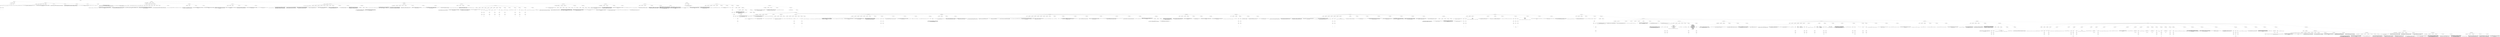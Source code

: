digraph hierarchy {

node [fontname=Helvetica]
edge [style=dashed]

doc_0 [label="doc - 1219"]


doc_0 -> { section_1 section_2}
{rank=same; section_1 section_2}

section_1 [label="section: 1-3"]

section_2 [label="section: 34-338"]


section_1 -> { header_3 block_4 block_5 section_6}
{rank=same; header_3 block_4 block_5 section_6}

header_3 [label="0 : "]

block_4 [label="block 1-1"]

block_5 [label="block 2-3"]

section_6 [label="section: 4-33"]


block_4 -> leaf_7
leaf_7  [color=Gray,shape=rectangle,fontname=Inconsolata,label=""]
block_5 -> { structure_8 structure_9}
{rank=same; structure_8 structure_9}

structure_8 [label="structure"]

structure_9 [label="structure"]


structure_8 -> { hashline_10}
{rank=same; hashline_10}

hashline_10 [label="hashline"]


hashline_10 -> { hashtag_11}
{rank=same; hashtag_11}

hashtag_11 [label="hashtag"]


hashtag_11 -> leaf_12
leaf_12  [color=Gray,shape=rectangle,fontname=Inconsolata,label=""]
structure_9 -> { hashline_13}
{rank=same; hashline_13}

hashline_13 [label="hashline"]


hashline_13 -> { hashtag_14}
{rank=same; hashtag_14}

hashtag_14 [label="hashtag"]


hashtag_14 -> leaf_15
leaf_15  [color=Gray,shape=rectangle,fontname=Inconsolata,label=""]
block_5 -> leaf_16
leaf_16  [color=Gray,shape=rectangle,fontname=Inconsolata,label=""]
section_6 -> { header_17 block_18 block_19 block_20 block_21 block_22 block_23 block_24 block_25 block_26}
{rank=same; header_17 block_18 block_19 block_20 block_21 block_22 block_23 block_24 block_25 block_26}

header_17 [label="1 : Introduction"]

block_18 [label="block 4-7"]

block_19 [label="block 8-9"]

block_20 [label="block 10-12"]

block_21 [label="block 13-16"]

block_22 [label="block 17-19"]

block_23 [label="block 20-23"]

block_24 [label="block 24-26"]

block_25 [label="block 27-28"]

block_26 [label="block 29-33"]


block_18 -> leaf_27
leaf_27  [color=Gray,shape=rectangle,fontname=Inconsolata,label="
Grimoire is a response to Babel.
"]
block_19 -> leaf_28
leaf_28  [color=Gray,shape=rectangle,fontname=Inconsolata,label="Babel is simultaneously a kludge and the most potentially powerful language in existence.
"]
block_20 -> leaf_29
leaf_29  [color=Gray,shape=rectangle,fontname=Inconsolata,label="Babel is a metalanguage. The structure of Org mode lets the user weave together code into a
living document, in a flexible, powerful way.
"]
block_21 -> leaf_30
leaf_30  [color=Gray,shape=rectangle,fontname=Inconsolata,label="The name is charmingly apt. Babel exists at the top of a tower of abstractions that is teetering
on the verge of collapse. Org-mode is an extension of outline mode, which was a simple tree
editor task list.
"]
block_22 -> leaf_31
leaf_31  [color=Gray,shape=rectangle,fontname=Inconsolata,label="Various users bolted stuff on, because that's how emacs grows, you bolt stuff onto it and it
continues to function because it's [[http://lispers.org/][made with alien technology]].
"]
block_23 -> leaf_32
leaf_32  [color=Gray,shape=rectangle,fontname=Inconsolata,label="The problem with Babel is more than the syntax being clunky, though that's a problem. The issue is
more profoundly that Babel is built on Org, which is built on emacs. It's a language, yes,
parsers exist for other platforms. But as a runtime, it isn't portable without a lot of effort.
"]
block_24 -> leaf_33
leaf_33  [color=Gray,shape=rectangle,fontname=Inconsolata,label="So much so, that we get a chance to start over. It's roughly as difficult to write Grimoire as it would be to
reimplement Babel in, say, Sublime.
"]
block_25 -> leaf_34
leaf_34  [color=Gray,shape=rectangle,fontname=Inconsolata,label="In the process, we can:
"]
block_26 -> leaf_35
leaf_35  [color=Gray,shape=rectangle,fontname=Inconsolata,label="  - streamline concepts, making them more orthogonal
  - clean up the clunkiness in the grammar
  - build a toolchain that will let us write magic spells in any number of languages, amassing a powerful
    collection of same. A grimoire, if you will: a living book in which magic is both written and performed.
"]
section_2 -> { header_36 block_37 section_38 section_39 section_40}
{rank=same; header_36 block_37 section_38 section_39 section_40}

header_36 [label="1 : Musings on Metasyntax"]

block_37 [label="block 34-338"]

section_38 [label="section: 35-82"]

section_39 [label="section: 105-311"]

section_40 [label="section: 339-343"]


block_37 -> leaf_41
leaf_41  [color=Gray,shape=rectangle,fontname=Inconsolata,label=""]
section_38 -> { header_42 block_43 block_44 section_45 section_46 section_47}
{rank=same; header_42 block_43 block_44 section_45 section_46 section_47}

header_42 [label="2 : Constraints"]

block_43 [label="block 35-39"]

block_44 [label="block 40-82"]

section_45 [label="section: 42-68"]

section_46 [label="section: 69-82"]

section_47 [label="section: 83-104"]


block_43 -> leaf_48
leaf_48  [color=Gray,shape=rectangle,fontname=Inconsolata,label="
There is a difference between a metalanguage and a literate programming language. Babel is a metalanguage,
as Grimoire is intended to be.
"]
block_44 -> leaf_49
leaf_49  [color=Gray,shape=rectangle,fontname=Inconsolata,label="An effective metalanguage balances three concerns. It must be usable, readable, and parsable.
"]
section_45 -> { header_50 block_51 block_52 block_53 block_54 block_55 block_56 block_57}
{rank=same; header_50 block_51 block_52 block_53 block_54 block_55 block_56 block_57}

header_50 [label="3 : Usable"]

block_51 [label="block 42-45"]

block_52 [label="block 46-50"]

block_53 [label="block 51-54"]

block_54 [label="block 55-58"]

block_55 [label="block 59-63"]

block_56 [label="block 64-66"]

block_57 [label="block 67-68"]


block_51 -> leaf_58
leaf_58  [color=Gray,shape=rectangle,fontname=Inconsolata,label="
A metalanguage is used interactively, on a deeper level than REPLs.
"]
block_52 -> leaf_59
leaf_59  [color=Gray,shape=rectangle,fontname=Inconsolata,label="This is what makes working with Org so amazing. The first purpose of what became Babel
was simply editing outlines. This was outline mode, which dates back to the era when
using asterisks and =- [ ]= checkboxes in a plain ASCII text file was fairly futuristic
behavior.
"]
block_53 -> leaf_60
leaf_60  [color=Gray,shape=rectangle,fontname=Inconsolata,label="You can't really call that a language either, though it's a syntax. More and more features
were attached until we have modern Babel. But because each feature was build as an extension
to the editing/runtime environment, Babel is fairly smooth to work with.
"]
block_54 -> leaf_61
leaf_61  [color=Gray,shape=rectangle,fontname=Inconsolata,label="If you can handle Emacs. I can, some can't. A metalanguage is tightly coupled to its runtime,
because its runtime is its editing environment. Not much of a metalanguage if this isn't the
case.
"]
block_55 -> leaf_62
leaf_62  [color=Gray,shape=rectangle,fontname=Inconsolata,label="Grimoire is the culmination of a considerable dependency chain. We need a data structure, a
parser to work with the data structure, and an editing environment that builds on these. For
maximum enjoyment, we'll want a custom terminal that enhances the xterm protocol with a few
features, most notably graphics.
"]
block_56 -> leaf_63
leaf_63  [color=Gray,shape=rectangle,fontname=Inconsolata,label="Just like I have trouble writing Lua without burning huge amounts of time planning out Clu, I
can't use Org without doing the same for Grimoire. It's all related: I need a really good parser.
"]
block_57 -> leaf_64
leaf_64  [color=Gray,shape=rectangle,fontname=Inconsolata,label="[[https://github.com/UpstandingHackers/hammer][hammer]] is the leading contender. But back to Grimoire.
"]
section_46 -> { header_65 block_66 block_67 block_68}
{rank=same; header_65 block_66 block_67 block_68}

header_65 [label="3 : Readable"]

block_66 [label="block 69-74"]

block_67 [label="block 75-78"]

block_68 [label="block 79-82"]


block_66 -> leaf_69
leaf_69  [color=Gray,shape=rectangle,fontname=Inconsolata,label="
Grimoire is designed to be read.  It's important that the raw syntax not
 break the reader's flow.  A good metalanguage lets the user employ just
 as much magic as she's comfortable with, without imposing more.
"]
block_67 -> leaf_70
leaf_70  [color=Gray,shape=rectangle,fontname=Inconsolata,label="Our syntax is  designed to support this. As such  it is deeply concerned
with matters  such as indentation  and whitespacing, which are  basic to
readability.
"]
block_68 -> leaf_71
leaf_71  [color=Gray,shape=rectangle,fontname=Inconsolata,label="It will be quite possible and indeed comfortable to write pure documents
such  as blog  posts in  Grimoire form.  In that  use case  it resembles
Markdown.
"]
section_47 -> { header_72 block_73 block_74 block_75 block_76 block_77}
{rank=same; header_72 block_73 block_74 block_75 block_76 block_77}

header_72 [label="3 : Parsable"]

block_73 [label="block 83-89"]

block_74 [label="block 90-93"]

block_75 [label="block 94-97"]

block_76 [label="block 98-101"]

block_77 [label="block 102-104"]


block_73 -> leaf_78
leaf_78  [color=Gray,shape=rectangle,fontname=Inconsolata,label="
Grimoire  documents are  intended  to be  highly  convoluted. The  basic
editing operation  is the fold. The  Grimoire editor must be  capable of
handling documents in the tens of megabytes with a complex and preserved
folding structure.
"]
block_74 -> leaf_79
leaf_79  [color=Gray,shape=rectangle,fontname=Inconsolata,label="This requires  a ground-up  editing environment  rewrite to  employ data
structures   with   correct   big-O    complexity   and   an   efficient
implementation.
"]
block_75 -> leaf_80
leaf_80  [color=Gray,shape=rectangle,fontname=Inconsolata,label="This  also  requires  that  the   language  be  well-designed  for  easy
recognition of the structural elements. As this document evolves, I will
be defining a grammar in the syntax preferred by barbarian.
"]
block_76 -> leaf_81
leaf_81  [color=Gray,shape=rectangle,fontname=Inconsolata,label="Grimoire is  an error-free  language. There  are several  concepts which
interact to  create this, namely  structure, prose, well-  and malformed
structure, and validity.
"]
block_77 -> leaf_82
leaf_82  [color=Gray,shape=rectangle,fontname=Inconsolata,label="A parser for Grimoire which doesn't  succeed without error for any utf-8
string is not valid.
"]
section_39 -> { header_83 block_84 section_85 section_86 section_87 section_88 section_89 section_90}
{rank=same; header_83 block_84 section_85 section_86 section_87 section_88 section_89 section_90}

header_83 [label="2 : Structure"]

block_84 [label="block 105-311"]

section_85 [label="section: 109-149"]

section_86 [label="section: 161-190"]

section_87 [label="section: 191-200"]

section_88 [label="section: 253-285"]

section_89 [label="section: 295-311"]

section_90 [label="section: 312-338"]


block_84 -> leaf_91
leaf_91  [color=Gray,shape=rectangle,fontname=Inconsolata,label="
This is a top-down look at Grimoire's proposed syntax.
"]
section_85 -> { header_92 block_93 block_94 block_95 block_96 block_97 block_98 block_99 block_100 block_101 section_102}
{rank=same; header_92 block_93 block_94 block_95 block_96 block_97 block_98 block_99 block_100 block_101 section_102}

header_92 [label="3 : Encoding"]

block_93 [label="block 109-112"]

block_94 [label="block 113-118"]

block_95 [label="block 119-123"]

block_96 [label="block 124-128"]

block_97 [label="block 129-131"]

block_98 [label="block 132-135"]

block_99 [label="block 136-140"]

block_100 [label="block 141-143"]

block_101 [label="block 144-149"]

section_102 [label="section: 150-160"]


block_93 -> leaf_103
leaf_103  [color=Gray,shape=rectangle,fontname=Inconsolata,label="
Grimoire is defined in terms of utf-8.
"]
block_94 -> leaf_104
leaf_104  [color=Gray,shape=rectangle,fontname=Inconsolata,label="The core syntax is defined in terms of the reachable keys on a US keyboard.
This tradition is firmly entrenched in the mid teens, and I have no
designs on budging that at present. The miser in me likes that they're
a byte each. The lawyer in me insists that this isn't ASCII, which is a
seven-bit legacy encoding. All aspects of utf-8 are equally meaningful.
"]
block_95 -> leaf_105
leaf_105  [color=Gray,shape=rectangle,fontname=Inconsolata,label="We aren't at all afraid to use Unicode characters to display aspects
of the runtime. In fact we favor this, as it marks those operations
as distinctive. Most people can't type ⦿ without effort (I can't)
and it's easy to recognize as a folded drawer once you've seen a couple.
"]
block_96 -> leaf_106
leaf_106  [color=Gray,shape=rectangle,fontname=Inconsolata,label="Grimoire is case sensitive and uses lower-snake-case for built-in English
phrases. There is a convention (see classes) that uses capitalization of
user words to affect semantics. This may be overridden with other rules
for languages that lack the majuscule-miniscule distinction.
"]
block_97 -> leaf_107
leaf_107  [color=Gray,shape=rectangle,fontname=Inconsolata,label="I want Grimoire to have correct Unicode handling, for some value of
correct. It can't be considered 1.0 without this.
"]
block_98 -> leaf_108
leaf_108  [color=Gray,shape=rectangle,fontname=Inconsolata,label="Bidirectional handling in a context that's indentation sensitive is
an example of something subtle. Grimoire uses indentation in various
ways, so here's the rule:
"]
block_99 -> leaf_109
leaf_109  [color=Gray,shape=rectangle,fontname=Inconsolata,label="Any newline that has a reversed direction ends indentation. So if
you are going ltr, issue an rtl marker, and a newline, your indentation
level is zero. If you reverse direction twice in a line, you keep
your indentation level. Three times, you lose it.
"]
block_100 -> leaf_110
leaf_110  [color=Gray,shape=rectangle,fontname=Inconsolata,label="I'd love to get a Hebrew and/or Arabic fluent hacker on the project
early, to make sure this works correctly.
"]
block_101 -> leaf_111
leaf_111  [color=Gray,shape=rectangle,fontname=Inconsolata,label="Another thing I want to get right is equivalence. If you have a
variable called \"Glück\" the compiler shouldn't complain if it's
rendered in either of the valid ways. For some sequences that's
\"any of the valid ways\". If we normalized your prose, you might
have problems later, so we don't want to solve it that way.
"]
section_102 -> { header_112 block_113 block_114}
{rank=same; header_112 block_113 block_114}

header_112 [label="4 : Internationalization"]

block_113 [label="block 150-155"]

block_114 [label="block 156-160"]


block_113 -> leaf_115
leaf_115  [color=Gray,shape=rectangle,fontname=Inconsolata,label="
All parts of Grimoire defined in English will be namespaced
as =en:/=, and loaded by default. Other languages will be added
when there is a fluent maintainer available.
"]
block_114 -> leaf_116
leaf_116  [color=Gray,shape=rectangle,fontname=Inconsolata,label="Note  that  many  words  aren't  truly English.  Notably  the  names  of
programming languages are  the same in all human languages.   A tag like
=#author= can be namespaced =#fr:/auteur= and will be, but =#!python= is not
in the =en:/= namespace.
"]
section_86 -> { header_117 block_118 block_119 block_120 block_121 block_122 block_123 block_124}
{rank=same; header_117 block_118 block_119 block_120 block_121 block_122 block_123 block_124}

header_117 [label="3 : Prose and Structure"]

block_118 [label="block 161-164"]

block_119 [label="block 165-170"]

block_120 [label="block 171-175"]

block_121 [label="block 176-178"]

block_122 [label="block 179-182"]

block_123 [label="block 183-187"]

block_124 [label="block 188-190"]


block_118 -> leaf_125
leaf_125  [color=Gray,shape=rectangle,fontname=Inconsolata,label="
The major distinction Grimoire draws is between prose and structure.
"]
block_119 -> leaf_126
leaf_126  [color=Gray,shape=rectangle,fontname=Inconsolata,label="Prose is the default parsing state. It is far from unstructured from the
runtime  perspective. Although  this needn't  be embedded  in the  parse
tree,  Grimoire   understands  concepts   such  as   paragraphs,  words,
punctuation,  capital letters,  languages, and  anything else  proper to
prose.
"]
block_120 -> leaf_127
leaf_127  [color=Gray,shape=rectangle,fontname=Inconsolata,label="I refer to human languages, but Grimoire understands programming languages
also. In principle, all of them, it shouldn't be harder to add them than
it is to call them from shell, though getting a runtime rigged up to
another runtime always calls for some finesse to derive a good experience.
"]
block_121 -> leaf_128
leaf_128  [color=Gray,shape=rectangle,fontname=Inconsolata,label="\"Programming languages\" is overly specific. Grimoire draws a distinction
between prose and structure. Blocks may contain either, or both.
"]
block_122 -> leaf_129
leaf_129  [color=Gray,shape=rectangle,fontname=Inconsolata,label="Something that's nice about a language build on a prose/structure
relationship is that it can be error free. Anything *grym* can't build into
a structure is just prose.
"]
block_123 -> leaf_130
leaf_130  [color=Gray,shape=rectangle,fontname=Inconsolata,label="Markdown has this property. Sometimes you run into crappy parsers which
build errors into Markdown, which is just obnoxious. If you [[http://daringfireball.net/projects/markdown/syntax][RTFM]],
you'll find the word \"error\" once. Helpfully explaining how Markdown
keeps you from making one.
"]
block_124 -> leaf_131
leaf_131  [color=Gray,shape=rectangle,fontname=Inconsolata,label="We do what we can to make the document look the same as it is
in fact structured. Syntax highlighting handles the edge cases.
"]
section_87 -> { header_132 block_133 block_134 block_135 section_136}
{rank=same; header_132 block_133 block_134 block_135 section_136}

header_132 [label="3 : Ownership"]

block_133 [label="block 191-194"]

block_134 [label="block 195-198"]

block_135 [label="block 199-200"]

section_136 [label="section: 201-252"]


block_133 -> leaf_137
leaf_137  [color=Gray,shape=rectangle,fontname=Inconsolata,label="
The basic structural relationship in Grimoire is ownership.
"]
block_134 -> leaf_138
leaf_138  [color=Gray,shape=rectangle,fontname=Inconsolata,label="Root elements of a heirarchy own their children, blocks own
lines that refer to that block. Indentation has a subtle but
regular interaction with ownership; it does what you expect.
"]
block_135 -> leaf_139
leaf_139  [color=Gray,shape=rectangle,fontname=Inconsolata,label="Edge cases are resolved using the cling rule.
"]
section_136 -> { header_140 block_141 block_142 block_143 block_144 block_145 block_146 block_147 block_148 block_149 block_150 block_151 block_152 block_153 block_154}
{rank=same; header_140 block_141 block_142 block_143 block_144 block_145 block_146 block_147 block_148 block_149 block_150 block_151 block_152 block_153 block_154}

header_140 [label="4 : The Cling Rule"]

block_141 [label="block 201-205"]

block_142 [label="block 206-209"]

block_143 [label="block 210-213"]

block_144 [label="block 214-217"]

block_145 [label="block 218-224"]

block_146 [label="block 225-228"]

block_147 [label="block 229-232"]

block_148 [label="block 233-235"]

block_149 [label="block 236-239"]

block_150 [label="block 240-241"]

block_151 [label="block 242-244"]

block_152 [label="block 245-247"]

block_153 [label="block 248-250"]

block_154 [label="block 251-252"]


block_141 -> leaf_155
leaf_155  [color=Gray,shape=rectangle,fontname=Inconsolata,label="
The cling rule specifies that a group 'clings' to another group when
it is closer to that group than the other group. Ties resolve down.
"]
block_142 -> leaf_156
leaf_156  [color=Gray,shape=rectangle,fontname=Inconsolata,label="This should make it intuitive to group elements that aren't grouping the
way you expect: put in whitespace until the block is visually distinguished
from the surroundings.
"]
block_143 -> leaf_157
leaf_157  [color=Gray,shape=rectangle,fontname=Inconsolata,label="Cling applies between blocks which are at the same level of ownership.
Ownership has precedence over cling: all blocks underneath e.g. a header
line are owned by that line, newlines notwithstanding.
"]
block_144 -> leaf_158
leaf_158  [color=Gray,shape=rectangle,fontname=Inconsolata,label="Note that indentation of e.g. lists invokes the cling rule within the
indentation level.

"]
block_145 -> { structure_159 structure_160}
{rank=same; structure_159 structure_160}

structure_159 [label="structure"]

structure_160 [label="structure"]


structure_159 -> { hashline_161}
{rank=same; hashline_161}

hashline_161 [label="hashline"]


hashline_161 -> { hashtag_162}
{rank=same; hashtag_162}

hashtag_162 [label="hashtag"]


hashtag_162 -> leaf_163
leaf_163  [color=Gray,shape=rectangle,fontname=Inconsolata,label=""]
structure_160 -> { hashline_164}
{rank=same; hashline_164}

hashline_164 [label="hashline"]


hashline_164 -> { hashtag_165}
{rank=same; hashtag_165}

hashtag_165 [label="hashtag"]


hashtag_165 -> leaf_166
leaf_166  [color=Gray,shape=rectangle,fontname=Inconsolata,label="tag"]
block_145 -> leaf_167
leaf_167  [color=Gray,shape=rectangle,fontname=Inconsolata,label="| x | y | z |



someprose on a block"]
block_146 -> { structure_168}
{rank=same; structure_168}

structure_168 [label="structure"]


structure_168 -> { hashline_169}
{rank=same; hashline_169}

hashline_169 [label="hashline"]


hashline_169 -> { hashtag_170}
{rank=same; hashtag_170}

hashtag_170 [label="hashtag"]


hashtag_170 -> leaf_171
leaf_171  [color=Gray,shape=rectangle,fontname=Inconsolata,label=""]
block_146 -> leaf_172
leaf_172  [color=Gray,shape=rectangle,fontname=Inconsolata,label="
Tags the table, but
"]
block_147 -> { structure_173}
{rank=same; structure_173}

structure_173 [label="structure"]


structure_173 -> { hashline_174}
{rank=same; hashline_174}

hashline_174 [label="hashline"]


hashline_174 -> { hashtag_175}
{rank=same; hashtag_175}

hashtag_175 [label="hashtag"]


hashtag_175 -> leaf_176
leaf_176  [color=Gray,shape=rectangle,fontname=Inconsolata,label=""]
block_147 -> leaf_177
leaf_177  [color=Gray,shape=rectangle,fontname=Inconsolata,label="| x | y | z |

"]
block_148 -> { structure_178}
{rank=same; structure_178}

structure_178 [label="structure"]


structure_178 -> { hashline_179}
{rank=same; hashline_179}

hashline_179 [label="hashline"]


hashline_179 -> { hashtag_180}
{rank=same; hashtag_180}

hashtag_180 [label="hashtag"]


hashtag_180 -> leaf_181
leaf_181  [color=Gray,shape=rectangle,fontname=Inconsolata,label="tag"]
block_148 -> leaf_182
leaf_182  [color=Gray,shape=rectangle,fontname=Inconsolata,label="
someprose on a block"]
block_149 -> { structure_183}
{rank=same; structure_183}

structure_183 [label="structure"]


structure_183 -> { hashline_184}
{rank=same; hashline_184}

hashline_184 [label="hashline"]


hashline_184 -> { hashtag_185}
{rank=same; hashtag_185}

hashtag_185 [label="hashtag"]


hashtag_185 -> leaf_186
leaf_186  [color=Gray,shape=rectangle,fontname=Inconsolata,label=""]
block_149 -> leaf_187
leaf_187  [color=Gray,shape=rectangle,fontname=Inconsolata,label="
Tags the block.
"]
block_150 -> leaf_188
leaf_188  [color=Gray,shape=rectangle,fontname=Inconsolata,label="Even clings are resolved forwards:
"]
block_151 -> { structure_189}
{rank=same; structure_189}

structure_189 [label="structure"]


structure_189 -> { hashline_190}
{rank=same; hashline_190}

hashline_190 [label="hashline"]


hashline_190 -> { hashtag_191}
{rank=same; hashtag_191}

hashtag_191 [label="hashtag"]


hashtag_191 -> leaf_192
leaf_192  [color=Gray,shape=rectangle,fontname=Inconsolata,label=""]
block_151 -> leaf_193
leaf_193  [color=Gray,shape=rectangle,fontname=Inconsolata,label="| x | y | z |
"]
block_152 -> { structure_194}
{rank=same; structure_194}

structure_194 [label="structure"]


structure_194 -> { hashline_195}
{rank=same; hashline_195}

hashline_195 [label="hashline"]


hashline_195 -> { hashtag_196}
{rank=same; hashtag_196}

hashtag_196 [label="hashtag"]


hashtag_196 -> leaf_197
leaf_197  [color=Gray,shape=rectangle,fontname=Inconsolata,label="tag"]
block_152 -> leaf_198
leaf_198  [color=Gray,shape=rectangle,fontname=Inconsolata,label="
someprose on a block"]
block_153 -> { structure_199}
{rank=same; structure_199}

structure_199 [label="structure"]


structure_199 -> { hashline_200}
{rank=same; hashline_200}

hashline_200 [label="hashline"]


hashline_200 -> { hashtag_201}
{rank=same; hashtag_201}

hashtag_201 [label="hashtag"]


hashtag_201 -> leaf_202
leaf_202  [color=Gray,shape=rectangle,fontname=Inconsolata,label=""]
block_153 -> leaf_203
leaf_203  [color=Gray,shape=rectangle,fontname=Inconsolata,label="
Tags  the prose  block. The first and last examples should"]
block_154 -> leaf_204
leaf_204  [color=Gray,shape=rectangle,fontname=Inconsolata,label="be considered bad style.
"]
section_88 -> { header_205 block_206 section_207 section_208 section_209}
{rank=same; header_205 block_206 section_207 section_208 section_209}

header_205 [label="3 : Whitespace, Lines, and Indentation."]

block_206 [label="block 253-285"]

section_207 [label="section: 258-279"]

section_208 [label="section: 280-285"]

section_209 [label="section: 286-294"]


block_206 -> leaf_210
leaf_210  [color=Gray,shape=rectangle,fontname=Inconsolata,label="
Grimoire is a structured document format. There are semantics associated
with every character we encode.
"]
section_207 -> { header_211 block_212 block_213 block_214 block_215 block_216}
{rank=same; header_211 block_212 block_213 block_214 block_215 block_216}

header_211 [label="4 : Whitespace"]

block_212 [label="block 258-262"]

block_213 [label="block 263-265"]

block_214 [label="block 266-271"]

block_215 [label="block 272-276"]

block_216 [label="block 277-279"]


block_212 -> leaf_217
leaf_217  [color=Gray,shape=rectangle,fontname=Inconsolata,label="
Whitespace is either the space or newline character. Returns are removed,
tabs resolved to two spaces by the formatter, the latter is warned against.
"]
block_213 -> leaf_218
leaf_218  [color=Gray,shape=rectangle,fontname=Inconsolata,label="Most of the token-like categories we refer to must be surrounded by
whitespace. Newlines have semantics more often than they do not.
"]
block_214 -> leaf_219
leaf_219  [color=Gray,shape=rectangle,fontname=Inconsolata,label="Unicode actually contains quite a number of whitespace characters. They are
all treated as a single ordinary space. If that space is semantically meaningful,
as in the space between =*** A Headline=, it is filtered into an ordinary space.
Otherwise it's considered prose, the only filtration prose receives is tab->space
conversion.
"]
block_215 -> leaf_220
leaf_220  [color=Gray,shape=rectangle,fontname=Inconsolata,label="Grimoire mercilessly enforces tab-space conversion, even on your code blocks.
I will cling to this tenet as long as I can, the tab character needs to die,
the world has decided, that key is special and shouldn't insert a special
dropping that looks like n spaces.
"]
block_216 -> leaf_221
leaf_221  [color=Gray,shape=rectangle,fontname=Inconsolata,label="*make*? Outta my face with make. Yes, we'll have a make syntax, yes, it will
put the tabs back in.
"]
section_208 -> { header_222 block_223}
{rank=same; header_222 block_223}

header_222 [label="4 : Lines"]

block_223 [label="block 280-285"]


block_223 -> leaf_224
leaf_224  [color=Gray,shape=rectangle,fontname=Inconsolata,label="
When we refer to the beginning of a line, this allows for spaces before the
reference point. We call the absolute beginning of a line the first
position.
"]
section_209 -> { header_225 block_226 block_227 block_228}
{rank=same; header_225 block_226 block_227 block_228}

header_225 [label="4 : Indentation"]

block_226 [label="block 286-290"]

block_227 [label="block 291-292"]

block_228 [label="block 293-294"]


block_226 -> leaf_229
leaf_229  [color=Gray,shape=rectangle,fontname=Inconsolata,label="
Grimoire is an indentation-aware language. Most kinds of block can be
arcically[fn:1] ordered by means of indentation.
"]
block_227 -> leaf_230
leaf_230  [color=Gray,shape=rectangle,fontname=Inconsolata,label="Indentation follows [[http://nim-lang.org/manual.html#indentation][Nim rules]].
"]
block_228 -> leaf_231
leaf_231  [color=Gray,shape=rectangle,fontname=Inconsolata,label="[fn:1] There's nothing sacred about ordered subrules, and if we're making up
a new word, let's drop the silent h. Webster was a cool guy."]
section_89 -> { header_232 block_233 block_234 block_235 block_236}
{rank=same; header_232 block_233 block_234 block_235 block_236}

header_232 [label="3 : Order of Recognition"]

block_233 [label="block 295-300"]

block_234 [label="block 301-305"]

block_235 [label="block 306-309"]

block_236 [label="block 310-311"]


block_233 -> leaf_237
leaf_237  [color=Gray,shape=rectangle,fontname=Inconsolata,label="
Starting from the neutral context, which is always at a newline, Grimoire
tries to make one of its initializing special forms. Failing that, it will
begin a prose block.
"]
block_234 -> leaf_238
leaf_238  [color=Gray,shape=rectangle,fontname=Inconsolata,label="If there is whitespace, it affects indentation level in indicated ways.
They will not directly affect the semantics of the following form, that is,
these rules apply after any potentially block-ending newline, apart from
spaces that may be found between the newline and the character.
"]
block_235 -> leaf_239
leaf_239  [color=Gray,shape=rectangle,fontname=Inconsolata,label="At present,  =*=, =#=,  =|=, =-=,  , =~=,  =@=, =:=  and ={=  all create
special  contexts.  A  special  context  creates a  block  in a  context
specific way.
"]
block_236 -> leaf_240
leaf_240  [color=Gray,shape=rectangle,fontname=Inconsolata,label="Blocks have a left associativity which can be recursive.
"]
section_90 -> { header_241 block_242 block_243 block_244 block_245 block_246}
{rank=same; header_241 block_242 block_243 block_244 block_245 block_246}

header_241 [label="3 : Blocks"]

block_242 [label="block 312-315"]

block_243 [label="block 316-318"]

block_244 [label="block 319-323"]

block_245 [label="block 324-331"]

block_246 [label="block 332-338"]


block_242 -> leaf_247
leaf_247  [color=Gray,shape=rectangle,fontname=Inconsolata,label="
Grimoire is oriented around blocks.
"]
block_243 -> leaf_248
leaf_248  [color=Gray,shape=rectangle,fontname=Inconsolata,label="Blocks are at least one line long,  all restarts are on a new line.  Any
syntactic structure smaller than a block we call an element.
"]
block_244 -> leaf_249
leaf_249  [color=Gray,shape=rectangle,fontname=Inconsolata,label="Some types of blocks nest.  A document is a single  block.  There may be
other semantic units such as directories, I'd think a language that uses
strict  nested heirarchy  as powerfully  as Grimoire  could dictate  the
semantics of a file system, but that's currently out of scope.
"]
block_245 -> leaf_250
leaf_250  [color=Gray,shape=rectangle,fontname=Inconsolata,label="Indentation is relevant to some  kinds of blocks. In general, whitespace
matters quite a  bit in a Grimoire  document. We keep some  of the warts
out because the tab character is  illegal, and there will be a mandatory
formatter, =grym  fmt= if  you will, that  does everything  from turning
=**bold**=  into =*bold*=  (because the  extra stars  weren't used),  to
newline stripping, and so on.  This is normally applied incrementally by
the runtime editing environment.
"]
block_246 -> leaf_251
leaf_251  [color=Gray,shape=rectangle,fontname=Inconsolata,label="Indentation is human  readable and, with some care, a  computer may come
to the  same conclusions a  human would. I'm  still wary of  Python, but
there's no good  reason, unless the headache of most  Python not working
correctly  on my  computer, for  reasons I  can't track  down that  seem
related to  there being two languages  invoked as 'python', counts  as a
good reason.
"]
section_40 -> { header_252 block_253 section_254}
{rank=same; header_252 block_253 section_254}

header_252 [label="2 : Syntax"]

block_253 [label="block 339-343"]

section_254 [label="section: 344-407"]


block_253 -> leaf_255
leaf_255  [color=Gray,shape=rectangle,fontname=Inconsolata,label="
Now that we've established the basic constraints, let's
start our recursive descent into the parse.
"]
section_254 -> { header_256 block_257 block_258 block_259 block_260 block_261 block_262 block_263 section_264 section_265}
{rank=same; header_256 block_257 block_258 block_259 block_260 block_261 block_262 block_263 section_264 section_265}

header_256 [label="3 : Headers"]

block_257 [label="block 344-348"]

block_258 [label="block 349-353"]

block_259 [label="block 354-359"]

block_260 [label="block 360-361"]

block_261 [label="block 362-364"]

block_262 [label="block 365-366"]

block_263 [label="block 367-407"]

section_264 [label="section: 368-368"]

section_265 [label="section: 408-419"]


block_257 -> leaf_266
leaf_266  [color=Gray,shape=rectangle,fontname=Inconsolata,label="
Grimoire is arcically constrained by structure groups,
called headers.
"]
block_258 -> leaf_267
leaf_267  [color=Gray,shape=rectangle,fontname=Inconsolata,label="These start on a new line and begin with any number of  =*=. These must
be followed by a space mark to be valid. Contra Babel, you may
have a content-free header line, provided a space is found before the
newline.
"]
block_259 -> leaf_268
leaf_268  [color=Gray,shape=rectangle,fontname=Inconsolata,label="In weaves and the like, headers represent document structure. Their
intention is structural: they support the same syntax as lists,
but the user is expected to use lists for list purposes. Putting
[TODO] in a header line should mean you have a document-specific
task to perform in that block.
"]
block_260 -> leaf_269
leaf_269  [color=Gray,shape=rectangle,fontname=Inconsolata,label="Contra Babel, you may put spaces before the beginning of a header line.
"]
block_261 -> leaf_270
leaf_270  [color=Gray,shape=rectangle,fontname=Inconsolata,label="The semantics of header lines are entirely determined by
the number of stars.
"]
block_262 -> leaf_271
leaf_271  [color=Gray,shape=rectangle,fontname=Inconsolata,label="If you write
"]
block_263 -> { structure_272}
{rank=same; structure_272}

structure_272 [label="structure"]


structure_272 -> { hashline_273}
{rank=same; hashline_273}

hashline_273 [label="hashline"]


hashline_273 -> { hashtag_274}
{rank=same; hashtag_274}

hashtag_274 [label="hashtag"]


hashtag_274 -> leaf_275
leaf_275  [color=Gray,shape=rectangle,fontname=Inconsolata,label=""]
block_263 -> leaf_276
leaf_276  [color=Gray,shape=rectangle,fontname=Inconsolata,label=""]
section_264 -> { header_277 block_278 section_279}
{rank=same; header_277 block_278 section_279}

header_277 [label="1 : Top Header"]

block_278 [label="block 368-368"]

section_279 [label="section: 369-380"]


block_278 -> leaf_280
leaf_280  [color=Gray,shape=rectangle,fontname=Inconsolata,label=""]
section_279 -> { header_281 block_282 block_283 section_284}
{rank=same; header_281 block_282 block_283 section_284}

header_281 [label="2 : Second Header"]

block_282 [label="block 369-379"]

block_283 [label="block 380-380"]

section_284 [label="section: 381-381"]


block_282 -> { structure_285}
{rank=same; structure_285}

structure_285 [label="structure"]


structure_285 -> { hashline_286}
{rank=same; hashline_286}

hashline_286 [label="hashline"]


hashline_286 -> { hashtag_287}
{rank=same; hashtag_287}

hashtag_287 [label="hashtag"]


hashtag_287 -> leaf_288
leaf_288  [color=Gray,shape=rectangle,fontname=Inconsolata,label=""]
block_282 -> leaf_289
leaf_289  [color=Gray,shape=rectangle,fontname=Inconsolata,label="
The rest of the header lines are reformatted with the same
degree of indentation. Note that you still must use the
requisite number of asterisks, this is a syntax sugar giving
a more natural look to collapsed header structures. Prose blocks
needn't be indented to match.

Collapsed headers look like this:
"]
block_283 -> { structure_290}
{rank=same; structure_290}

structure_290 [label="structure"]


structure_290 -> { hashline_291}
{rank=same; hashline_291}

hashline_291 [label="hashline"]


hashline_291 -> { hashtag_292}
{rank=same; hashtag_292}

hashtag_292 [label="hashtag"]


hashtag_292 -> leaf_293
leaf_293  [color=Gray,shape=rectangle,fontname=Inconsolata,label=""]
block_283 -> leaf_294
leaf_294  [color=Gray,shape=rectangle,fontname=Inconsolata,label=""]
section_284 -> { header_295 block_296 section_297}
{rank=same; header_295 block_296 section_297}

header_295 [label="1 : Top Header ▼"]

block_296 [label="block 381-381"]

section_297 [label="section: 382-731"]


block_296 -> leaf_298
leaf_298  [color=Gray,shape=rectangle,fontname=Inconsolata,label=""]
section_297 -> { header_299 block_300 block_301 block_302 block_303 section_304 section_305 section_306 section_307 section_308 section_309 section_310 section_311 section_312 section_313}
{rank=same; header_299 block_300 block_301 block_302 block_303 section_304 section_305 section_306 section_307 section_308 section_309 section_310 section_311 section_312 section_313}

header_299 [label="2 : Second Header ►"]

block_300 [label="block 382-389"]

block_301 [label="block 390-391"]

block_302 [label="block 392-395"]

block_303 [label="block 396-731"]

section_304 [label="section: 398-407"]

section_305 [label="section: 422-440"]

section_306 [label="section: 441-481"]

section_307 [label="section: 489-501"]

section_308 [label="section: 502-558"]

section_309 [label="section: 567-593"]

section_310 [label="section: 594-611"]

section_311 [label="section: 612-672"]

section_312 [label="section: 691-731"]

section_313 [label="section: 732-741"]


block_300 -> { structure_314}
{rank=same; structure_314}

structure_314 [label="structure"]


structure_314 -> { hashline_315}
{rank=same; hashline_315}

hashline_315 [label="hashline"]


hashline_315 -> { hashtag_316}
{rank=same; hashtag_316}

hashtag_316 [label="hashtag"]


hashtag_316 -> leaf_317
leaf_317  [color=Gray,shape=rectangle,fontname=Inconsolata,label=""]
block_300 -> leaf_318
leaf_318  [color=Gray,shape=rectangle,fontname=Inconsolata,label="
This indicates that the top header is partially unfolded
and that the second header is completely folded. Deleting
into the mark unfolds.

Within sections, ordinary prose rules apply. A section"]
block_301 -> leaf_319
leaf_319  [color=Gray,shape=rectangle,fontname=Inconsolata,label="may contain any number of blocks.
"]
block_302 -> leaf_320
leaf_320  [color=Gray,shape=rectangle,fontname=Inconsolata,label="\"begins\" means first non-whitespace character. Indentation levels are tracked by
Nim rules, obviously a Grimoire document can contain no tab marks
and if any wander in they become four spaces.
"]
block_303 -> leaf_321
leaf_321  [color=Gray,shape=rectangle,fontname=Inconsolata,label="Contra other block forms, tags may not precede a headline.
"]
section_304 -> { header_322 block_323 block_324 block_325}
{rank=same; header_322 block_323 block_324 block_325}

header_322 [label="4 : Header Lines"]

block_323 [label="block 398-402"]

block_324 [label="block 403-405"]

block_325 [label="block 406-407"]


block_323 -> leaf_326
leaf_326  [color=Gray,shape=rectangle,fontname=Inconsolata,label="
Anything after a run of =*= and a space, and before a newline, is
a header line.
"]
block_324 -> leaf_327
leaf_327  [color=Gray,shape=rectangle,fontname=Inconsolata,label="Header lines and list lines are structured identically. If I discover
a necessary exception, I'll note it.
"]
block_325 -> leaf_328
leaf_328  [color=Gray,shape=rectangle,fontname=Inconsolata,label="That structure is discussed under [[*Lists][lists]].
"]
section_305 -> { header_329 block_330 block_331 block_332 block_333 block_334 block_335}
{rank=same; header_329 block_330 block_331 block_332 block_333 block_334 block_335}

header_329 [label="3 : Prose blocks"]

block_330 [label="block 422-426"]

block_331 [label="block 427-428"]

block_332 [label="block 429-432"]

block_333 [label="block 433-434"]

block_334 [label="block 435-436"]

block_335 [label="block 437-440"]


block_330 -> leaf_336
leaf_336  [color=Gray,shape=rectangle,fontname=Inconsolata,label="
A prose block is preceded and followed by a single newline. Extraneous
whitespace on the bare line is filtered.
"]
block_331 -> leaf_337
leaf_337  [color=Gray,shape=rectangle,fontname=Inconsolata,label="Prose blocks may not be indented in a semantically meaningful way.
"]
block_332 -> { structure_338}
{rank=same; structure_338}

structure_338 [label="structure"]


structure_338 -> { hashline_339}
{rank=same; hashline_339}

hashline_339 [label="hashline"]


hashline_339 -> { hashtag_340}
{rank=same; hashtag_340}

hashtag_340 [label="hashtag"]


hashtag_340 -> leaf_341
leaf_341  [color=Gray,shape=rectangle,fontname=Inconsolata,label=""]
block_332 -> leaf_342
leaf_342  [color=Gray,shape=rectangle,fontname=Inconsolata,label="
prose
"]
block_333 -> leaf_343
leaf_343  [color=Gray,shape=rectangle,fontname=Inconsolata,label="    prose
"]
block_334 -> leaf_344
leaf_344  [color=Gray,shape=rectangle,fontname=Inconsolata,label="        prose
"]
block_335 -> { structure_345}
{rank=same; structure_345}

structure_345 [label="structure"]


structure_345 -> { hashline_346}
{rank=same; hashline_346}

hashline_346 [label="hashline"]


hashline_346 -> { hashtag_347}
{rank=same; hashtag_347}

hashtag_347 [label="hashtag"]


hashtag_347 -> leaf_348
leaf_348  [color=Gray,shape=rectangle,fontname=Inconsolata,label=""]
block_335 -> leaf_349
leaf_349  [color=Gray,shape=rectangle,fontname=Inconsolata,label="
is not nested, nor will formatter correct it.
"]
section_306 -> { header_350 block_351 block_352 block_353 block_354 block_355 block_356 block_357 block_358 block_359 block_360 block_361 section_362}
{rank=same; header_350 block_351 block_352 block_353 block_354 block_355 block_356 block_357 block_358 block_359 block_360 block_361 section_362}

header_350 [label="3 : Prose markup"]

block_351 [label="block 441-444"]

block_352 [label="block 445-450"]

block_353 [label="block 451-452"]

block_354 [label="block 453-456"]

block_355 [label="block 457-460"]

block_356 [label="block 461-466"]

block_357 [label="block 467-468"]

block_358 [label="block 469-473"]

block_359 [label="block 474-477"]

block_360 [label="block 478-479"]

block_361 [label="block 480-481"]

section_362 [label="section: 482-488"]


block_351 -> leaf_363
leaf_363  [color=Gray,shape=rectangle,fontname=Inconsolata,label="
Prose markup rules apply in any prose contexts, not just for prose blocks.
"]
block_352 -> leaf_364
leaf_364  [color=Gray,shape=rectangle,fontname=Inconsolata,label="We mark =*bold*=, =/italic/=, =_underline_=, =~strikethrough~=, 
and =​=literal=​=, using the indicated marks. They must not be separated 
with whitespace from the connecting prose. Any number may be used and matched,
whitespace is allowed, so =**bold math: 4 * 5**= will highlight
correctly.
"]
block_353 -> leaf_365
leaf_365  [color=Gray,shape=rectangle,fontname=Inconsolata,label="There is also [[*Inline%20Code][Inline Code]], which is formatted =`code`=.
"]
block_354 -> leaf_366
leaf_366  [color=Gray,shape=rectangle,fontname=Inconsolata,label="These all follow the prose markup rule: any number of the starting
character matches the same number of the ending character in the
document string.
"]
block_355 -> leaf_367
leaf_367  [color=Gray,shape=rectangle,fontname=Inconsolata,label="We make subscripts mildly annoying, =sub__script= and =super^^script=, 
to avoid colliding the former with =snake_case=. That's a lot of ways 
to parse the =_= character...
"]
block_356 -> leaf_368
leaf_368  [color=Gray,shape=rectangle,fontname=Inconsolata,label="In general, prose is more 'active'  than in Babel. There are more things
you can't say without triggering a parsed data structure.  Due to quirks
of Org  involving string  escaping, =`\\\"\\\"`=  can't be  literally quoted
without repercussions. Check  out the source if you enjoy pounding your
head in frustration at the nastiness of escaped strings.
"]
block_357 -> leaf_369
leaf_369  [color=Gray,shape=rectangle,fontname=Inconsolata,label="Let's just use a code block:
"]
block_358 -> { structure_370 structure_371}
{rank=same; structure_370 structure_371}

structure_370 [label="structure"]

structure_371 [label="structure"]


structure_370 -> { hashline_372}
{rank=same; hashline_372}

hashline_372 [label="hashline"]


hashline_372 -> { hashtag_373}
{rank=same; hashtag_373}

hashtag_373 [label="hashtag"]


hashtag_373 -> leaf_374
leaf_374  [color=Gray,shape=rectangle,fontname=Inconsolata,label=""]
structure_371 -> { hashline_375}
{rank=same; hashline_375}

hashline_375 [label="hashline"]


hashline_375 -> { hashtag_376}
{rank=same; hashtag_376}

hashtag_376 [label="hashtag"]


hashtag_376 -> leaf_377
leaf_377  [color=Gray,shape=rectangle,fontname=Inconsolata,label=""]
block_358 -> leaf_378
leaf_378  [color=Gray,shape=rectangle,fontname=Inconsolata,label="\"\"literal string *containing* @some #things:of-various-sorts { that would be parsed }\"\"

So literal strings start with a minimum of two, rather than a minimum of"]
block_359 -> leaf_379
leaf_379  [color=Gray,shape=rectangle,fontname=Inconsolata,label="one, of the \" character. This is pretty-printed in edit mode as =‟literal”=,
but such a string does *not* create escaping, we rely on semantic highlighting
to make the distinction clear.
"]
block_360 -> leaf_380
leaf_380  [color=Gray,shape=rectangle,fontname=Inconsolata,label="Any number of \"\"\"\" collapse into one set of such balanced quites.
"]
block_361 -> leaf_381
leaf_381  [color=Gray,shape=rectangle,fontname=Inconsolata,label="In the woven documentation, no quotation marks appear, just the string.
"]
section_362 -> { header_382 block_383}
{rank=same; header_382 block_383}

header_382 [label="4 : Latex"]

block_383 [label="block 482-488"]


block_383 -> leaf_384
leaf_384  [color=Gray,shape=rectangle,fontname=Inconsolata,label="
For further markup purposes in a prose context, we escape to LaTeX. The
syntax is =`\\latex`=, where the backslash causes us to use LaTeX instead
of Lua. Our TeX backend is LuaTeX, giving arbitrary levels of control from
within a Grimoire-native language.
"]
section_307 -> { header_385 block_386 block_387 block_388}
{rank=same; header_385 block_386 block_387 block_388}

header_385 [label="3 : Comments"]

block_386 [label="block 489-493"]

block_387 [label="block 494-497"]

block_388 [label="block 498-501"]


block_386 -> leaf_389
leaf_389  [color=Gray,shape=rectangle,fontname=Inconsolata,label="
In a structure context, you may place line comments. These begin with =--=
and continue to the end of a line.
"]
block_387 -> leaf_390
leaf_390  [color=Gray,shape=rectangle,fontname=Inconsolata,label="Commenting out a header line, or anything else, causes it to be ignored.
It does *not* result in any subdata being commented out, though it will
in the case of a headline change the ownership of the owned blocks.
"]
block_388 -> leaf_391
leaf_391  [color=Gray,shape=rectangle,fontname=Inconsolata,label="The  tag =#comment=  in a  valid tag  content position  marks the  owned
region  of  the tagged  block  as  a  comment.  Nothing within  will  be
evaluated or exported, though it will be parsed.
"]
section_308 -> { header_392 block_393 block_394 block_395 block_396 block_397 block_398 block_399 block_400 block_401 block_402 block_403 block_404 block_405 block_406 block_407 block_408 section_409}
{rank=same; header_392 block_393 block_394 block_395 block_396 block_397 block_398 block_399 block_400 block_401 block_402 block_403 block_404 block_405 block_406 block_407 block_408 section_409}

header_392 [label="3 : Marks"]

block_393 [label="block 502-506"]

block_394 [label="block 507-509"]

block_395 [label="block 510-512"]

block_396 [label="block 513-515"]

block_397 [label="block 516-517"]

block_398 [label="block 518-522"]

block_399 [label="block 523-526"]

block_400 [label="block 527-528"]

block_401 [label="block 529-530"]

block_402 [label="block 531-535"]

block_403 [label="block 536-538"]

block_404 [label="block 539-542"]

block_405 [label="block 543-546"]

block_406 [label="block 547-549"]

block_407 [label="block 550-551"]

block_408 [label="block 552-558"]

section_409 [label="section: 559-566"]


block_393 -> leaf_410
leaf_410  [color=Gray,shape=rectangle,fontname=Inconsolata,label="
Marks provide global semantic categories for Grimoire. They may appear
anywhere, including a prose context, whitespace is required on both sides.
"]
block_394 -> leaf_411
leaf_411  [color=Gray,shape=rectangle,fontname=Inconsolata,label="We use  a couple kinds  of marks:  =@names= name things,  and =#tags=
categorize them. Tags are semantics, while names are nominal. 
"]
block_395 -> leaf_412
leaf_412  [color=Gray,shape=rectangle,fontname=Inconsolata,label="Tags that  are boundaries are  paired as  =#tag= and =#/tag=,  plus some
light sugaring. Names are never bounded
"]
block_396 -> leaf_413
leaf_413  [color=Gray,shape=rectangle,fontname=Inconsolata,label="Marks in the first position own the following line. If there is indentation
below that line, they own that too. This doesn't affect the associativity.
"]
block_397 -> leaf_414
leaf_414  [color=Gray,shape=rectangle,fontname=Inconsolata,label="Marks may be namespaced, as =@name.subname= or =#tag.sub-tag.sub-tag=.
"]
block_398 -> leaf_415
leaf_415  [color=Gray,shape=rectangle,fontname=Inconsolata,label="If  you  require   further  namespacing,  =@many/levels/java.class=  and
=#mojo/nation.space/station=  is your  friend. Codices (that is, projects
following the bridge conventions for organization) will use namespacing
in a consistent way. 
"]
block_399 -> leaf_416
leaf_416  [color=Gray,shape=rectangle,fontname=Inconsolata,label="As I continue to muse on it, I  can think of no reason why marks couldn't follow
URI syntax,  or at  least mirror  it closely.  Chaining marks  is not  valid, so
=@named@example.com= could be a valid name. 
"]
block_400 -> leaf_417
leaf_417  [color=Gray,shape=rectangle,fontname=Inconsolata,label="This would mean we could say something like =@file://~/usr/blah=.
"]
block_401 -> leaf_418
leaf_418  [color=Gray,shape=rectangle,fontname=Inconsolata,label="Or =#!/usr/bin/perl/=...
"]
block_402 -> leaf_419
leaf_419  [color=Gray,shape=rectangle,fontname=Inconsolata,label="Yes. This  is a good idea.  Let's do this.  It doesn't displace [[*Links][link]]  syntax, it
enhances it. A  URI [[http://en.wikipedia.org/wiki/URI_scheme#Generic_syntax][may not begin with  a slash]] so this is  parse-clean for tags
and names both. Tags aren't intended to  be user extensible in the narrow sense,
but uniformity is a virtue.
"]
block_403 -> leaf_420
leaf_420  [color=Gray,shape=rectangle,fontname=Inconsolata,label="I don't know why you might want to stick a query in a tag. It's not my
place to know. We just slap a parser on that puppy and continue.
"]
block_404 -> leaf_421
leaf_421  [color=Gray,shape=rectangle,fontname=Inconsolata,label="Implication: The hash or at should be syntax highlighted a different color
from the tag. I'd say hash and at get the same color, with categories and
symbols getting different ones.
"]
block_405 -> leaf_422
leaf_422  [color=Gray,shape=rectangle,fontname=Inconsolata,label="Apparently, [[http://blog.nig.gl/post/48802013022/although-parentheses-are-technically-allowed-in][parentheses are allowed in URLs]], but follow the link, they
suck and you should never use them. They play badly with our calling
convention for named structures, and aren't allowed in our schema.
"]
block_406 -> leaf_423
leaf_423  [color=Gray,shape=rectangle,fontname=Inconsolata,label="It's not a real URI anyway, or it can be but it's also allowed to be a legal
fragment without the handle. In our case the assumed handle is =grimoire://=?
"]
block_407 -> leaf_424
leaf_424  [color=Gray,shape=rectangle,fontname=Inconsolata,label="Not a real URI. But an acceptable fake one.
"]
block_408 -> leaf_425
leaf_425  [color=Gray,shape=rectangle,fontname=Inconsolata,label="The actual rule for a mark is that it begins with =@= or =#= and is surrounded
by whitespace. Internal parsing of the mark is part of recognition, anything 
not recognized is subsequently ignored. It's still considered a mark for e.g. 
weaving purposes. 


"]
section_409 -> { header_426 block_427 block_428}
{rank=same; header_426 block_427 block_428}

header_426 [label="4 : Plural Hashtags"]

block_427 [label="block 559-563"]

block_428 [label="block 564-566"]


block_427 -> leaf_429
leaf_429  [color=Gray,shape=rectangle,fontname=Inconsolata,label="
In some cases, such as =#formula= and =#formulas=, a tag may have a
singular or plural form. These are equivalent from the runtimes perspective.
"]
block_428 -> leaf_430
leaf_430  [color=Gray,shape=rectangle,fontname=Inconsolata,label="The same concept applies to pairs such as =#export= and =#exports=, though
the linguistic distinction is not that of plurality.
"]
section_309 -> { header_431 block_432 block_433 block_434 block_435 block_436 block_437}
{rank=same; header_431 block_432 block_433 block_434 block_435 block_436 block_437}

header_431 [label="3 : Classes"]

block_432 [label="block 567-574"]

block_433 [label="block 575-578"]

block_434 [label="block 579-582"]

block_435 [label="block 583-585"]

block_436 [label="block 586-589"]

block_437 [label="block 590-593"]


block_432 -> leaf_438
leaf_438  [color=Gray,shape=rectangle,fontname=Inconsolata,label="
Tags are for Grimoire. A category provides runtime semantics,
cooperating with structure groups to provide the API. Names
play the role of a value in languages which provide a
value-variable distinction: every name within a documents reachable
namespace must be globally unique.
"]
block_433 -> leaf_439
leaf_439  [color=Gray,shape=rectangle,fontname=Inconsolata,label="Specifically names are globally hyperstatic: any redefinition affects
the referent from the moment the parser receives it forward. Redefinitions
are warned against and have no utility, don't do it.
"]
block_434 -> leaf_440
leaf_440  [color=Gray,shape=rectangle,fontname=Inconsolata,label="Classes are roughly equivalent to categories/hashtags, but
for the user. They have a light semantics similar to their
function in Org.
"]
block_435 -> leaf_441
leaf_441  [color=Gray,shape=rectangle,fontname=Inconsolata,label="A class is defined as =:Class:= or =:class:= including
=:several:Classes:chained:=.
"]
block_436 -> leaf_442
leaf_442  [color=Gray,shape=rectangle,fontname=Inconsolata,label="A capital letter means the class inherits onto all subgroups of the block,
a miniscule means the class is associated with the indentation level it is
found within.
"]
block_437 -> leaf_443
leaf_443  [color=Gray,shape=rectangle,fontname=Inconsolata,label="You know you're programming a computer when class and category have distinct
semantics. At least there are no objects, and only two primitive types,
structure and prose.
"]
section_310 -> { header_444 block_445 block_446 block_447 block_448 block_449}
{rank=same; header_444 block_445 block_446 block_447 block_448 block_449}

header_444 [label="3 : Links"]

block_445 [label="block 594-597"]

block_446 [label="block 598-599"]

block_447 [label="block 600-605"]

block_448 [label="block 606-608"]

block_449 [label="block 609-611"]


block_445 -> leaf_450
leaf_450  [color=Gray,shape=rectangle,fontname=Inconsolata,label="
There's nothing at all wrong with the syntax or behavior of Babel links.
"]
block_446 -> leaf_451
leaf_451  [color=Gray,shape=rectangle,fontname=Inconsolata,label="Which look like this:
"]
block_447 -> { structure_452 structure_453}
{rank=same; structure_452 structure_453}

structure_452 [label="structure"]

structure_453 [label="structure"]


structure_452 -> { hashline_454}
{rank=same; hashline_454}

hashline_454 [label="hashline"]


hashline_454 -> { hashtag_455}
{rank=same; hashtag_455}

hashtag_455 [label="hashtag"]


hashtag_455 -> leaf_456
leaf_456  [color=Gray,shape=rectangle,fontname=Inconsolata,label=""]
structure_453 -> { hashline_457}
{rank=same; hashline_457}

hashline_457 [label="hashline"]


hashline_457 -> { hashtag_458}
{rank=same; hashtag_458}

hashtag_458 [label="hashtag"]


hashtag_458 -> leaf_459
leaf_459  [color=Gray,shape=rectangle,fontname=Inconsolata,label=""]
block_447 -> leaf_460
leaf_460  [color=Gray,shape=rectangle,fontname=Inconsolata,label="[[http://example.com][Hello Example]]

With various wrinkles, all supported.
"]
block_448 -> leaf_461
leaf_461  [color=Gray,shape=rectangle,fontname=Inconsolata,label="We won't support legacy forms of footnoting, such as =[1]=. This applies
to legacy versions of table formulas and list syntax also.
"]
block_449 -> leaf_462
leaf_462  [color=Gray,shape=rectangle,fontname=Inconsolata,label="In Grimoire  there's one way  to do things.  At least, we  avoid variant
syntax with identical semantics.
"]
section_311 -> { header_463 block_464 block_465 block_466 block_467 block_468 block_469 block_470 block_471 block_472 block_473 block_474 block_475 block_476 block_477 section_478}
{rank=same; header_463 block_464 block_465 block_466 block_467 block_468 block_469 block_470 block_471 block_472 block_473 block_474 block_475 block_476 block_477 section_478}

header_463 [label="3 : Cookies"]

block_464 [label="block 612-616"]

block_465 [label="block 617-620"]

block_466 [label="block 621-624"]

block_467 [label="block 625-628"]

block_468 [label="block 629-633"]

block_469 [label="block 634-639"]

block_470 [label="block 640-642"]

block_471 [label="block 643-645"]

block_472 [label="block 646-650"]

block_473 [label="block 651-654"]

block_474 [label="block 655-660"]

block_475 [label="block 661-665"]

block_476 [label="block 666-669"]

block_477 [label="block 670-672"]

section_478 [label="section: 673-690"]


block_464 -> leaf_479
leaf_479  [color=Gray,shape=rectangle,fontname=Inconsolata,label="
List line contexts (header lines and list lines) may have cookies. A
cookie looks like =[ ]=, it must have contents and a space on both sides.
"]
block_465 -> leaf_480
leaf_480  [color=Gray,shape=rectangle,fontname=Inconsolata,label="Cookies are valid after the symbol that defines the list line, but before
anything else. They are also valid at the end of a list line, in which
case they are preceded by a space and followed by a newline.
"]
block_466 -> leaf_481
leaf_481  [color=Gray,shape=rectangle,fontname=Inconsolata,label="Cookies are distinctive in that they may only be applied to list lines.
Most other token-like groups, specifically tags, classes, and inline drawers,
may be embedded into all prose contexts excepting literal strings.
"]
block_467 -> leaf_482
leaf_482  [color=Gray,shape=rectangle,fontname=Inconsolata,label="Cookies are used similarly to cookies in Org, but with consistent semantics.
A simple cookie set is \"X\" and \" \", the user cycles through them. TODO and
DONE are another option.
"]
block_468 -> leaf_483
leaf_483  [color=Gray,shape=rectangle,fontname=Inconsolata,label="I don't want cookies to turn into lightweight tables. Still, saying to
the user \"you may have precisely two cookies a line\" is restrictive.
It's not a violation of the [[http://c2.com/cgi/wiki?TwoIsAnImpossibleNumber][\"Two is an Impossible Number\"]] principle,
because they're head and tail. I think this is ugly:
"]
block_469 -> { structure_484 structure_485}
{rank=same; structure_484 structure_485}

structure_484 [label="structure"]

structure_485 [label="structure"]


structure_484 -> { hashline_486}
{rank=same; hashline_486}

hashline_486 [label="hashline"]


hashline_486 -> { hashtag_487}
{rank=same; hashtag_487}

hashtag_487 [label="hashtag"]


hashtag_487 -> leaf_488
leaf_488  [color=Gray,shape=rectangle,fontname=Inconsolata,label=""]
structure_485 -> { hashline_489}
{rank=same; hashline_489}

hashline_489 [label="hashline"]


hashline_489 -> { hashtag_490}
{rank=same; hashtag_490}

hashtag_490 [label="hashtag"]


hashtag_490 -> leaf_491
leaf_491  [color=Gray,shape=rectangle,fontname=Inconsolata,label=""]
block_469 -> leaf_492
leaf_492  [color=Gray,shape=rectangle,fontname=Inconsolata,label=" - [ ] [ ] [ ] Oh god boxes [ ] [ ] [ ]

And whatever you're trying to model there should be a table.
"]
block_470 -> leaf_493
leaf_493  [color=Gray,shape=rectangle,fontname=Inconsolata,label="You can stick a table in a list. I don't know if I mentioned, it's kind
of an obvious thing, I'll write a unit for it at some point.
"]
block_471 -> leaf_494
leaf_494  [color=Gray,shape=rectangle,fontname=Inconsolata,label="Still. I can see a case for two on the left. Once you allow two, you allow
n, without excellent reason.
"]
block_472 -> leaf_495
leaf_495  [color=Gray,shape=rectangle,fontname=Inconsolata,label="[[*Radio%20cookies][Radio cookies]] must be the leftmost cookie on a line, only one is of course allowed.
I could allow a single-line short form multi-radio-button interface but what
is it, a fancy text slider for some value? No. Any number of ordinary cookies
can follow. Knock yourself out.
"]
block_473 -> leaf_496
leaf_496  [color=Gray,shape=rectangle,fontname=Inconsolata,label="Anything more than a couple and one should consider a class or a table.
Handrolling data structures is perverse in a markup language, and I'm
still tempted to forbid it.
"]
block_474 -> leaf_497
leaf_497  [color=Gray,shape=rectangle,fontname=Inconsolata,label="I don't like distinctions without difference. A cookie at the end of a
line is filled by Grimoire, not the user. This mirrors Org's use, which is
to display either a percent or a n/m marker for completion of list items.
The user seeds the cookie, in these cases with =%= or =/=, and the runtime
does the rest.
"]
block_475 -> leaf_498
leaf_498  [color=Gray,shape=rectangle,fontname=Inconsolata,label="Adding more than one such structure to the tail list would complicate the
reference syntax, which I haven't designed, and again, it's just not necessary.
Grimoire can fill in any data structure, \"n-dimensional end cookie array\"
isn't one we have a compelling need for.
"]
block_476 -> leaf_499
leaf_499  [color=Gray,shape=rectangle,fontname=Inconsolata,label="Cookies could interact badly with link syntax. I don't think a [bare box]
qualifies as a link in Org, clearly it doesn't, we can follow that notion
and disallow \"[]\" as a filling for cookies.
"]
block_477 -> leaf_500
leaf_500  [color=Gray,shape=rectangle,fontname=Inconsolata,label="I also think they should be allowed in table cells, which have their own
context which is mostly handwaved right now but is prose++.
"]
section_478 -> { header_501 block_502 block_503 block_504 block_505}
{rank=same; header_501 block_502 block_503 block_504 block_505}

header_501 [label="4 : Radio cookies"]

block_502 [label="block 673-678"]

block_503 [label="block 679-681"]

block_504 [label="block 682-687"]

block_505 [label="block 688-690"]


block_502 -> leaf_506
leaf_506  [color=Gray,shape=rectangle,fontname=Inconsolata,label="
We have one 'weird cookie'. A radio cookie, which looks like =( )=,
must be present at the head position of list line contexts. All
list lines at the same level of indentation must have one, if one does.
"]
block_503 -> leaf_507
leaf_507  [color=Gray,shape=rectangle,fontname=Inconsolata,label="Only one is selected at any given time. These would be awkward to add
into tables, to little gain.
"]
block_504 -> leaf_508
leaf_508  [color=Gray,shape=rectangle,fontname=Inconsolata,label="This comes perilously close to pushing us into the realm of error.
The formatter adds buttons to an entire subtree if one member has it,
and if more than one is ticked off, it warns if possible or removes
all but the first mark encountered. If none are present the first
option is selected.
"]
block_505 -> leaf_509
leaf_509  [color=Gray,shape=rectangle,fontname=Inconsolata,label="The runtime will not normally build an invalid radio list, but
Grimoire must import plain text.
"]
section_312 -> { header_510 block_511 block_512 block_513 block_514 block_515 block_516 block_517 block_518 block_519}
{rank=same; header_510 block_511 block_512 block_513 block_514 block_515 block_516 block_517 block_518 block_519}

header_510 [label="3 : Drawers"]

block_511 [label="block 691-695"]

block_512 [label="block 696-702"]

block_513 [label="block 703-705"]

block_514 [label="block 706-708"]

block_515 [label="block 709-710"]

block_516 [label="block 711-721"]

block_517 [label="block 722-724"]

block_518 [label="block 725-727"]

block_519 [label="block 728-731"]


block_511 -> leaf_520
leaf_520  [color=Gray,shape=rectangle,fontname=Inconsolata,label="
A drawer is a block that's hidden by default. The computer sees it,
the user sees ⦿, or a similar rune.
"]
block_512 -> { structure_521 structure_522}
{rank=same; structure_521 structure_522}

structure_521 [label="structure"]

structure_522 [label="structure"]


structure_521 -> { hashline_523}
{rank=same; hashline_523}

hashline_523 [label="hashline"]


hashline_523 -> { hashtag_524}
{rank=same; hashtag_524}

hashtag_524 [label="hashtag"]


hashtag_524 -> leaf_525
leaf_525  [color=Gray,shape=rectangle,fontname=Inconsolata,label=""]
structure_522 -> { hashline_526}
{rank=same; hashline_526}

hashline_526 [label="hashline"]


hashline_526 -> { hashtag_527}
{rank=same; hashtag_527}

hashtag_527 [label="hashtag"]


hashtag_527 -> leaf_528
leaf_528  [color=Gray,shape=rectangle,fontname=Inconsolata,label=""]
block_512 -> leaf_529
leaf_529  [color=Gray,shape=rectangle,fontname=Inconsolata,label=":[a-drawer]:
contents
:/[a-drawer]:

This closes to a single Unicode character, such as ⦿, which can't be deleted"]
block_513 -> leaf_530
leaf_530  [color=Gray,shape=rectangle,fontname=Inconsolata,label="without opening it. Deleting into an ordinary fold marker opens the fold,
deleting towards a drawer marker skips past it.
"]
block_514 -> leaf_531
leaf_531  [color=Gray,shape=rectangle,fontname=Inconsolata,label="=a-drawer=  is  a type,  not  a  name, something  like  =weave=  or =tangle=  in
practice. This may or  may not be supported with a =#weave=  tag. 
"]
block_515 -> leaf_532
leaf_532  [color=Gray,shape=rectangle,fontname=Inconsolata,label="I'm not entirely sure how to interact names with drawers, perhaps like this:
"]
block_516 -> { structure_533 structure_534 structure_535}
{rank=same; structure_533 structure_534 structure_535}

structure_533 [label="structure"]

structure_534 [label="structure"]

structure_535 [label="structure"]


structure_533 -> { hashline_536}
{rank=same; hashline_536}

hashline_536 [label="hashline"]


hashline_536 -> { hashtag_537}
{rank=same; hashtag_537}

hashtag_537 [label="hashtag"]


hashtag_537 -> leaf_538
leaf_538  [color=Gray,shape=rectangle,fontname=Inconsolata,label=""]
structure_534 -> { handleline_539}
{rank=same; handleline_539}

handleline_539 [label="handleline"]


handleline_539 -> { handle_540}
{rank=same; handle_540}

handle_540 [label="handle"]


handle_540 -> leaf_541
leaf_541  [color=Gray,shape=rectangle,fontname=Inconsolata,label="drawer-name"]
structure_535 -> { hashline_542}
{rank=same; hashline_542}

hashline_542 [label="hashline"]


hashline_542 -> { hashtag_543}
{rank=same; hashtag_543}

hashtag_543 [label="hashtag"]


hashtag_543 -> leaf_544
leaf_544  [color=Gray,shape=rectangle,fontname=Inconsolata,label=""]
block_516 -> leaf_545
leaf_545  [color=Gray,shape=rectangle,fontname=Inconsolata,label=":[a-drawer]:
- some contents
  - in list form
  - etc.
[:/a-drawer]:


Under the  hood, a  drawer is just  a chunked  block owned by  a tag.  An editor"]
block_517 -> leaf_546
leaf_546  [color=Gray,shape=rectangle,fontname=Inconsolata,label="should keep it closed unless it's  open, those are the only additional semantics
associated.
"]
block_518 -> leaf_547
leaf_547  [color=Gray,shape=rectangle,fontname=Inconsolata,label="This lets master wizards embed unobtrusive magic into documents for apprentice
wizards to spell with.
"]
block_519 -> leaf_548
leaf_548  [color=Gray,shape=rectangle,fontname=Inconsolata,label="An inline drawer looks like =:[[some contents]]:=.  As usual when we say \"inline\" it
can be as long as you want. Being anonymous, because untagged, the only semantics
of such a drawer are to hide the contents in source mode. 
"]
section_313 -> { header_549 block_550 block_551 block_552 block_553 section_554}
{rank=same; header_549 block_550 block_551 block_552 block_553 section_554}

header_549 [label="3 : Runes"]

block_550 [label="block 732-735"]

block_551 [label="block 736-738"]

block_552 [label="block 739-740"]

block_553 [label="block 741-741"]

section_554 [label="section: 742-742"]


block_550 -> leaf_555
leaf_555  [color=Gray,shape=rectangle,fontname=Inconsolata,label="
After drawers is as good a place to put runes as any.
"]
block_551 -> leaf_556
leaf_556  [color=Gray,shape=rectangle,fontname=Inconsolata,label="Runes are characters drawn from the pictographic zones of Unicode,
which describe semantic activity within a document.
"]
block_552 -> leaf_557
leaf_557  [color=Gray,shape=rectangle,fontname=Inconsolata,label="Contra Org, when we have something like the aformentioned:
"]
block_553 -> { structure_558}
{rank=same; structure_558}

structure_558 [label="structure"]


structure_558 -> { hashline_559}
{rank=same; hashline_559}

hashline_559 [label="hashline"]


hashline_559 -> { hashtag_560}
{rank=same; hashtag_560}

hashtag_560 [label="hashtag"]


hashtag_560 -> leaf_561
leaf_561  [color=Gray,shape=rectangle,fontname=Inconsolata,label=""]
block_553 -> leaf_562
leaf_562  [color=Gray,shape=rectangle,fontname=Inconsolata,label=""]
section_554 -> { header_563 block_564 section_565}
{rank=same; header_563 block_564 section_565}

header_563 [label="1 : Top Header ▼"]

block_564 [label="block 742-742"]

section_565 [label="section: 743-924"]


block_564 -> leaf_566
leaf_566  [color=Gray,shape=rectangle,fontname=Inconsolata,label=""]
section_565 -> { header_567 block_568 block_569 block_570 block_571 block_572 block_573 block_574 block_575 section_576 section_577 section_578 section_579 section_580}
{rank=same; header_567 block_568 block_569 block_570 block_571 block_572 block_573 block_574 block_575 section_576 section_577 section_578 section_579 section_580}

header_567 [label="2 : Second Header ►"]

block_568 [label="block 743-749"]

block_569 [label="block 750-752"]

block_570 [label="block 753-755"]

block_571 [label="block 756-757"]

block_572 [label="block 758-760"]

block_573 [label="block 761-765"]

block_574 [label="block 766-768"]

block_575 [label="block 769-924"]

section_576 [label="section: 772-822"]

section_577 [label="section: 823-843"]

section_578 [label="section: 844-910"]

section_579 [label="section: 911-924"]

section_580 [label="section: 925-963"]


block_568 -> { structure_581}
{rank=same; structure_581}

structure_581 [label="structure"]


structure_581 -> { hashline_582}
{rank=same; hashline_582}

hashline_582 [label="hashline"]


hashline_582 -> { hashtag_583}
{rank=same; hashtag_583}

hashtag_583 [label="hashtag"]


hashtag_583 -> leaf_584
leaf_584  [color=Gray,shape=rectangle,fontname=Inconsolata,label=""]
block_568 -> leaf_585
leaf_585  [color=Gray,shape=rectangle,fontname=Inconsolata,label="
or the dot which represents a drawer =⦿=, the Unicode character
is actually present in the document.

This tidily preserves the state indicated by the sigil through"]
block_569 -> leaf_586
leaf_586  [color=Gray,shape=rectangle,fontname=Inconsolata,label="any transformation we may take. If you load up last Wednesday's
version of something, it will be in last Wednesday's fold state.
"]
block_570 -> leaf_587
leaf_587  [color=Gray,shape=rectangle,fontname=Inconsolata,label="This lets us have richer folding semantics, like \"don't unfold when
cycling\". It lets us have richer drawer semantics, and so on.
"]
block_571 -> leaf_588
leaf_588  [color=Gray,shape=rectangle,fontname=Inconsolata,label="We will reserve a number of characters for this purpose, at least
"]
block_572 -> leaf_589
leaf_589  [color=Gray,shape=rectangle,fontname=Inconsolata,label="| ▼ |  ► | ⦿ |
    |
"]
block_573 -> leaf_590
leaf_590  [color=Gray,shape=rectangle,fontname=Inconsolata,label="It's legal to delete runes, like anything else. It's also legal to
insert them manually. Neither of these paradigms is typical;
deleting into a rune may or may not cause it to disappear in
normal edit mode.
"]
block_574 -> leaf_591
leaf_591  [color=Gray,shape=rectangle,fontname=Inconsolata,label="Runes, like absolutely everything in Grimoire, are prose if encountered
in a context where they aren't valid structure.
"]
block_575 -> leaf_592
leaf_592  [color=Gray,shape=rectangle,fontname=Inconsolata,label="We will most likely reuse runes inside cookies, though it's just as valid
and quite typical to use normal letters or words.
"]
section_576 -> { header_593 block_594 block_595 block_596 block_597 block_598 block_599 block_600}
{rank=same; header_593 block_594 block_595 block_596 block_597 block_598 block_599 block_600}

header_593 [label="3 : Lists"]

block_594 [label="block 772-779"]

block_595 [label="block 780-781"]

block_596 [label="block 782-796"]

block_597 [label="block 797-798"]

block_598 [label="block 799-800"]

block_599 [label="block 801-820"]

block_600 [label="block 821-822"]


block_594 -> leaf_601
leaf_601  [color=Gray,shape=rectangle,fontname=Inconsolata,label="
Something that irks me about Org is basically historic. It was a TODO
list first, and became a heiarchical document editor later. As a result,
the functions that let you tag, track, and so on, are in the wrong place;
an Org file has to choose whether or not it's a task list or a document,
which doesn't fit the metalanguage paradigm cleanly.
"]
block_595 -> leaf_602
leaf_602  [color=Gray,shape=rectangle,fontname=Inconsolata,label="A list looks like this:
"]
block_596 -> { structure_603 structure_604}
{rank=same; structure_603 structure_604}

structure_603 [label="structure"]

structure_604 [label="structure"]


structure_603 -> { hashline_605}
{rank=same; hashline_605}

hashline_605 [label="hashline"]


hashline_605 -> { hashtag_606}
{rank=same; hashtag_606}

hashtag_606 [label="hashtag"]


hashtag_606 -> leaf_607
leaf_607  [color=Gray,shape=rectangle,fontname=Inconsolata,label=""]
structure_604 -> { hashline_608}
{rank=same; hashline_608}

hashline_608 [label="hashline"]


hashline_608 -> { hashtag_609}
{rank=same; hashtag_609}

hashtag_609 [label="hashtag"]


hashtag_609 -> leaf_610
leaf_610  [color=Gray,shape=rectangle,fontname=Inconsolata,label=""]
block_596 -> leaf_611
leaf_611  [color=Gray,shape=rectangle,fontname=Inconsolata,label="- a list
  - can have some data
  - key :: value
  - [ ] boolean
  - multiple choice #relevant-elsewhere
    - ( ) A
    - (*) B
    - ( ) C
  - Can contain ordered Lists
    1. Such as this
    2. And this

Similar enough to Org, though `+` and `*` aren't equivalent options,"]
block_597 -> leaf_612
leaf_612  [color=Gray,shape=rectangle,fontname=Inconsolata,label="and we have radio buttons.
"]
block_598 -> leaf_613
leaf_613  [color=Gray,shape=rectangle,fontname=Inconsolata,label="We also have whitespace lists:
"]
block_599 -> { structure_614}
{rank=same; structure_614}

structure_614 [label="structure"]


structure_614 -> { hashline_615}
{rank=same; hashline_615}

hashline_615 [label="hashline"]


hashline_615 -> { hashtag_616}
{rank=same; hashtag_616}

hashtag_616 [label="hashtag"]


hashtag_616 -> leaf_617
leaf_617  [color=Gray,shape=rectangle,fontname=Inconsolata,label=""]
block_599 -> leaf_618
leaf_618  [color=Gray,shape=rectangle,fontname=Inconsolata,label="~ a whitespace list
   has data
   organized by indentation:
     the colon is prose
     [ ] [todo] checkboxes :fred:
   also radio buttons
     (*) as you might expect
   multiple lines may be spanned \\
   by C-style backslash newlines,\\
     level is the same as long as \\
  you keep escaping, though this is\\
  confusing.
   this is the next item
   you can number them:
     1. apple
     2. persimmon
     3. mangosteen

and we're done."]
block_600 -> { structure_619}
{rank=same; structure_619}

structure_619 [label="structure"]


structure_619 -> { hashline_620}
{rank=same; hashline_620}

hashline_620 [label="hashline"]


hashline_620 -> { hashtag_621}
{rank=same; hashtag_621}

hashtag_621 [label="hashtag"]


hashtag_621 -> leaf_622
leaf_622  [color=Gray,shape=rectangle,fontname=Inconsolata,label=""]
block_600 -> leaf_623
leaf_623  [color=Gray,shape=rectangle,fontname=Inconsolata,label=""]
section_577 -> { header_624 block_625 block_626 block_627 block_628 block_629}
{rank=same; header_624 block_625 block_626 block_627 block_628 block_629}

header_624 [label="3 : Embedded Data"]

block_625 [label="block 823-829"]

block_626 [label="block 830-832"]

block_627 [label="block 833-835"]

block_628 [label="block 836-840"]

block_629 [label="block 841-843"]


block_625 -> leaf_630
leaf_630  [color=Gray,shape=rectangle,fontname=Inconsolata,label="
Anything found in prose between ={= and =}= is EDN. Note that the
outermost pair of curlies denotes a boundary. ={ foo }= is the symbol
foo, ={ foo bar }= is the symbol *foo* and the symbol *bar*, ={{foo bar}}= is
a map with key *foo* and value *bar*.
"]
block_626 -> leaf_631
leaf_631  [color=Gray,shape=rectangle,fontname=Inconsolata,label="To quote the [[https://github.com/edn-format/edn][spec]], \"There is no enclosing element at the top level\". The
braces mark the boundaries of the data region.
"]
block_627 -> leaf_632
leaf_632  [color=Gray,shape=rectangle,fontname=Inconsolata,label="There is a mapping between lists and EDN, the basics of which will be clear
to the astute reader. The non-basics are unclear to the author as well.
"]
block_628 -> leaf_633
leaf_633  [color=Gray,shape=rectangle,fontname=Inconsolata,label="Unresolved: may data be inlined into prose? What would that even mean?
slap some colors on it in the document? If we want to provide a 'this is
code but not for interpretation' mark, we will, it won't be EDN specific.
Inlining colorized code is not high on my todo list.
"]
block_629 -> leaf_634
leaf_634  [color=Gray,shape=rectangle,fontname=Inconsolata,label="I don't think you can. Embeds are down here with lists and
tables in 'things you can't inline', for now.
"]
section_578 -> { header_635 block_636 block_637 block_638 block_639 block_640 block_641 block_642 block_643 block_644 block_645 block_646 block_647 block_648 block_649 block_650 block_651}
{rank=same; header_635 block_636 block_637 block_638 block_639 block_640 block_641 block_642 block_643 block_644 block_645 block_646 block_647 block_648 block_649 block_650 block_651}

header_635 [label="3 : Tables"]

block_636 [label="block 844-848"]

block_637 [label="block 849-852"]

block_638 [label="block 853-855"]

block_639 [label="block 856-857"]

block_640 [label="block 858-863"]

block_641 [label="block 864-869"]

block_642 [label="block 870-875"]

block_643 [label="block 876-882"]

block_644 [label="block 883-889"]

block_645 [label="block 890-891"]

block_646 [label="block 892-896"]

block_647 [label="block 897-898"]

block_648 [label="block 899-901"]

block_649 [label="block 902-904"]

block_650 [label="block 905-906"]

block_651 [label="block 907-910"]


block_636 -> leaf_652
leaf_652  [color=Gray,shape=rectangle,fontname=Inconsolata,label="
The way tables work in Babel is fine and needs little polish. Any modest
improvements we make will be in the face of considerable experience.
"]
block_637 -> leaf_653
leaf_653  [color=Gray,shape=rectangle,fontname=Inconsolata,label="For example, I expect there's a way to make multiple literal rows serve
as a single row in existing Org, but I don't know what it is. I'll be
playing around a lot in the coming weeks, I hope.
"]
block_638 -> leaf_654
leaf_654  [color=Gray,shape=rectangle,fontname=Inconsolata,label="Composability being an overarching goal, we can embed anything in a table
that we would put elsewhere.
"]
block_639 -> leaf_655
leaf_655  [color=Gray,shape=rectangle,fontname=Inconsolata,label="Looks something like this:
"]
block_640 -> { structure_656}
{rank=same; structure_656}

structure_656 [label="structure"]


structure_656 -> { hashline_657}
{rank=same; hashline_657}

hashline_657 [label="hashline"]


hashline_657 -> { hashtag_658}
{rank=same; hashtag_658}

hashtag_658 [label="hashtag"]


hashtag_658 -> leaf_659
leaf_659  [color=Gray,shape=rectangle,fontname=Inconsolata,label=""]
block_640 -> leaf_660
leaf_660  [color=Gray,shape=rectangle,fontname=Inconsolata,label="  | a table           | very simple         |
  |-------------------+---------------------|
  | some rows         | with *bold* stuff   |
  | \"\"literal stuff\"\" | etc.                |
  | 23                | This gets filled in |"]
block_641 -> { structure_661 structure_662}
{rank=same; structure_661 structure_662}

structure_661 [label="structure"]

structure_662 [label="structure"]


structure_661 -> { hashline_663}
{rank=same; hashline_663}

hashline_663 [label="hashline"]


hashline_663 -> { hashtag_664}
{rank=same; hashtag_664}

hashtag_664 [label="hashtag"]


hashtag_664 -> leaf_665
leaf_665  [color=Gray,shape=rectangle,fontname=Inconsolata,label=""]
structure_662 -> { hashline_666}
{rank=same; hashline_666}

hashline_666 [label="hashline"]


hashline_666 -> { hashtag_667}
{rank=same; hashtag_667}

hashtag_667 [label="hashtag"]


hashtag_667 -> leaf_668
leaf_668  [color=Gray,shape=rectangle,fontname=Inconsolata,label=""]
block_641 -> leaf_669
leaf_669  [color=Gray,shape=rectangle,fontname=Inconsolata,label="

Another option would be a formula list:
"]
block_642 -> { structure_670}
{rank=same; structure_670}

structure_670 [label="structure"]


structure_670 -> { hashline_671}
{rank=same; hashline_671}

hashline_671 [label="hashline"]


hashline_671 -> { hashtag_672}
{rank=same; hashtag_672}

hashtag_672 [label="hashtag"]


hashtag_672 -> leaf_673
leaf_673  [color=Gray,shape=rectangle,fontname=Inconsolata,label=""]
block_642 -> leaf_674
leaf_674  [color=Gray,shape=rectangle,fontname=Inconsolata,label="  | a table           | very simple         |
  |-------------------+---------------------|
  | some rows         | with *bold* stuff   |
  | \"\"literal stuff\"\" | $23 :expenses:      |
  | 23                | This gets filled in |"]
block_643 -> { structure_675 structure_676}
{rank=same; structure_675 structure_676}

structure_675 [label="structure"]

structure_676 [label="structure"]


structure_675 -> { hashline_677}
{rank=same; hashline_677}

hashline_677 [label="hashline"]


hashline_677 -> { hashtag_678}
{rank=same; hashtag_678}

hashtag_678 [label="hashtag"]


hashtag_678 -> leaf_679
leaf_679  [color=Gray,shape=rectangle,fontname=Inconsolata,label="formulas"]
structure_676 -> { hashline_680}
{rank=same; hashline_680}

hashline_680 [label="hashline"]


hashline_680 -> { hashtag_681}
{rank=same; hashtag_681}

hashtag_681 [label="hashtag"]


hashtag_681 -> leaf_682
leaf_682  [color=Gray,shape=rectangle,fontname=Inconsolata,label=""]
block_643 -> leaf_683
leaf_683  [color=Gray,shape=rectangle,fontname=Inconsolata,label="   - [X] @3$2 :: @on-formula
   - [ ] @1$1 :: @off-formula

This is a point for Grimoire I dare say.
"]
block_644 -> leaf_684
leaf_684  [color=Gray,shape=rectangle,fontname=Inconsolata,label="A subtle point of parsing I'm not sure is correct is =#formulas -=
or =- #formulas=. I feel like by normal associativity the latter
attaches the tag to the list, then nothing to the tag,
since the rule is a tag preceded only by whitespace owns the line
after it and indentations below it. The tag doesn't affect the indentation level
of the =-=, which could be confusing but won't be.
"]
block_645 -> leaf_685
leaf_685  [color=Gray,shape=rectangle,fontname=Inconsolata,label="We should be able to tag tables like this:
"]
block_646 -> { structure_686 structure_687}
{rank=same; structure_686 structure_687}

structure_686 [label="structure"]

structure_687 [label="structure"]


structure_686 -> { hashline_688}
{rank=same; hashline_688}

hashline_688 [label="hashline"]


hashline_688 -> { hashtag_689}
{rank=same; hashtag_689}

hashtag_689 [label="hashtag"]


hashtag_689 -> leaf_690
leaf_690  [color=Gray,shape=rectangle,fontname=Inconsolata,label=""]
structure_687 -> { handleline_691}
{rank=same; handleline_691}

handleline_691 [label="handleline"]


handleline_691 -> { handle_692}
{rank=same; handle_692}

handle_692 [label="handle"]


handle_692 -> leaf_693
leaf_693  [color=Gray,shape=rectangle,fontname=Inconsolata,label="named-table"]
block_646 -> leaf_694
leaf_694  [color=Gray,shape=rectangle,fontname=Inconsolata,label="             |-----------+-----------|
             |           |           |
"]
block_647 -> { structure_695}
{rank=same; structure_695}

structure_695 [label="structure"]


structure_695 -> { hashline_696}
{rank=same; hashline_696}

hashline_696 [label="hashline"]


hashline_696 -> { hashtag_697}
{rank=same; hashtag_697}

hashtag_697 [label="hashtag"]


hashtag_697 -> leaf_698
leaf_698  [color=Gray,shape=rectangle,fontname=Inconsolata,label=""]
block_647 -> leaf_699
leaf_699  [color=Gray,shape=rectangle,fontname=Inconsolata,label=""]
block_648 -> { structure_700}
{rank=same; structure_700}

structure_700 [label="structure"]


structure_700 -> { hashline_701}
{rank=same; hashline_701}

hashline_701 [label="hashline"]


hashline_701 -> { hashtag_702}
{rank=same; hashtag_702}

hashtag_702 [label="hashtag"]


hashtag_702 -> leaf_703
leaf_703  [color=Gray,shape=rectangle,fontname=Inconsolata,label=""]
block_648 -> leaf_704
leaf_704  [color=Gray,shape=rectangle,fontname=Inconsolata,label="
Note the intermediate indentation of the =#formulas:= category tag."]
block_649 -> leaf_705
leaf_705  [color=Gray,shape=rectangle,fontname=Inconsolata,label="Totally okay in this context, doesn't trigger Nim rules because the table
associates to the tag anyway.
"]
block_650 -> leaf_706
leaf_706  [color=Gray,shape=rectangle,fontname=Inconsolata,label="This gives us a nice left gutter which I propose we can use in various ways.
"]
block_651 -> leaf_707
leaf_707  [color=Gray,shape=rectangle,fontname=Inconsolata,label="This section can get much longer. Generalizing how tables work is incredibly
powerful. My dream is to embed APL into Grimoire. Give me an excuse to
finally learn it!
"]
section_579 -> { header_708 block_709 block_710 block_711 block_712 block_713}
{rank=same; header_708 block_709 block_710 block_711 block_712 block_713}

header_708 [label="3 : Clocks"]

block_709 [label="block 911-914"]

block_710 [label="block 915-916"]

block_711 [label="block 917-918"]

block_712 [label="block 919-920"]

block_713 [label="block 921-924"]


block_709 -> leaf_714
leaf_714  [color=Gray,shape=rectangle,fontname=Inconsolata,label="
I think timestamps are just a drawer you put a timestamp in.
"]
block_710 -> leaf_715
leaf_715  [color=Gray,shape=rectangle,fontname=Inconsolata,label="That drawer can collapse and look like ⏱.
"]
block_711 -> leaf_716
leaf_716  [color=Gray,shape=rectangle,fontname=Inconsolata,label="Or we can collapse it into something from the set containing 🕞.
"]
block_712 -> leaf_717
leaf_717  [color=Gray,shape=rectangle,fontname=Inconsolata,label="Which normal Emacs doesn't display. I really need to go Japanese soon.
"]
block_713 -> leaf_718
leaf_718  [color=Gray,shape=rectangle,fontname=Inconsolata,label="But it would be just adorable to have a little clock representing the timestamp.
Emoji are quirky but the set contains useful icons, and it's Unicode.
Grimoire supports Unicode.
"]
section_580 -> { header_719 block_720 block_721 block_722 block_723 section_724 section_725}
{rank=same; header_719 block_720 block_721 block_722 block_723 section_724 section_725}

header_719 [label="3 : Code"]

block_720 [label="block 925-928"]

block_721 [label="block 929-933"]

block_722 [label="block 934-937"]

block_723 [label="block 938-963"]

section_724 [label="section: 946-963"]

section_725 [label="section: 964-1084"]


block_720 -> leaf_726
leaf_726  [color=Gray,shape=rectangle,fontname=Inconsolata,label="
The place where it all comes together.
"]
block_721 -> leaf_727
leaf_727  [color=Gray,shape=rectangle,fontname=Inconsolata,label="Grimoire has a servant language, Lua by default, but this
is of course configurable. Eventually we'll write Clu,
it's a race to see which project is finished first but they
have common dependencies, surprise, surprise.
"]
block_722 -> leaf_728
leaf_728  [color=Gray,shape=rectangle,fontname=Inconsolata,label="Code and data are yin and yang in Grimoire. Code embedded in
documents is executed in various ways and times; comments within
code blocks are themselves in Grimoire data format, and so on.
"]
block_723 -> leaf_729
leaf_729  [color=Gray,shape=rectangle,fontname=Inconsolata,label="Given a single language Grimoire text, we can perform a mechanical
figure-ground reversal, such that data blocks become comments and
code blocks become live. We have many more sophisticated weave and
tangle operations, but this is a designed-in property that will prove
handy: sometimes you want to take code, org it up, and then flip it
into a literate context. Upgrade path for existing codebases.

"]
section_724 -> { header_730 block_731 block_732 block_733 block_734}
{rank=same; header_730 block_731 block_732 block_733 block_734}

header_730 [label="4 : Inline Code"]

block_731 [label="block 946-951"]

block_732 [label="block 952-958"]

block_733 [label="block 959-960"]

block_734 [label="block 961-963"]


block_731 -> leaf_735
leaf_735  [color=Gray,shape=rectangle,fontname=Inconsolata,label="
Inline code is written =`4 + 5`=. It executes in something similar to
:function mode in Babel, the call is as though it were wrapped in a function
call that looks like:
"]
block_732 -> { structure_736 structure_737}
{rank=same; structure_736 structure_737}

structure_736 [label="structure"]

structure_737 [label="structure"]


structure_736 -> { hashline_738}
{rank=same; hashline_738}

hashline_738 [label="hashline"]


hashline_738 -> { hashtag_739}
{rank=same; hashtag_739}

hashtag_739 [label="hashtag"]


hashtag_739 -> leaf_740
leaf_740  [color=Gray,shape=rectangle,fontname=Inconsolata,label=""]
structure_737 -> { hashline_741}
{rank=same; hashline_741}

hashline_741 [label="hashline"]


hashline_741 -> { hashtag_742}
{rank=same; hashtag_742}

hashtag_742 [label="hashtag"]


hashtag_742 -> leaf_743
leaf_743  [color=Gray,shape=rectangle,fontname=Inconsolata,label=""]
block_732 -> leaf_744
leaf_744  [color=Gray,shape=rectangle,fontname=Inconsolata,label="return tostring((function() return
   4 + 5
end)())

With the difference that the inline servant language is run in a session mode by default,"]
block_733 -> leaf_745
leaf_745  [color=Gray,shape=rectangle,fontname=Inconsolata,label="maintaining state between calls.
"]
block_734 -> leaf_746
leaf_746  [color=Gray,shape=rectangle,fontname=Inconsolata,label="Anything named exists as a data structure in the helper language. This makes it easy to
refer to a block that contains a self-reference, so these are stored in a cycle-safe way.
"]
section_725 -> { header_747 block_748 block_749 block_750 block_751 block_752 block_753 block_754 block_755 block_756 block_757 block_758 block_759 block_760 block_761 block_762 block_763 block_764 block_765 block_766 block_767 block_768 block_769 block_770 block_771 block_772 block_773 block_774 block_775 block_776 block_777 section_778}
{rank=same; header_747 block_748 block_749 block_750 block_751 block_752 block_753 block_754 block_755 block_756 block_757 block_758 block_759 block_760 block_761 block_762 block_763 block_764 block_765 block_766 block_767 block_768 block_769 block_770 block_771 block_772 block_773 block_774 block_775 block_776 block_777 section_778}

header_747 [label="4 : Code Blocks"]

block_748 [label="block 964-967"]

block_749 [label="block 968-969"]

block_750 [label="block 970-974"]

block_751 [label="block 975-977"]

block_752 [label="block 978-979"]

block_753 [label="block 980-982"]

block_754 [label="block 983-988"]

block_755 [label="block 989-990"]

block_756 [label="block 991-996"]

block_757 [label="block 997-999"]

block_758 [label="block 1000-1001"]

block_759 [label="block 1002-1005"]

block_760 [label="block 1006-1007"]

block_761 [label="block 1008-1015"]

block_762 [label="block 1016-1020"]

block_763 [label="block 1021-1026"]

block_764 [label="block 1027-1031"]

block_765 [label="block 1032-1032"]

block_766 [label="block 1033-1036"]

block_767 [label="block 1037-1038"]

block_768 [label="block 1039-1041"]

block_769 [label="block 1042-1047"]

block_770 [label="block 1048-1052"]

block_771 [label="block 1053-1055"]

block_772 [label="block 1056-1059"]

block_773 [label="block 1060-1065"]

block_774 [label="block 1066-1068"]

block_775 [label="block 1069-1074"]

block_776 [label="block 1075-1076"]

block_777 [label="block 1077-1084"]

section_778 [label="section: 1085-1155"]


block_748 -> leaf_779
leaf_779  [color=Gray,shape=rectangle,fontname=Inconsolata,label="
The =`inline`= syntax works like the rest, you may use any number of backticks to enclose a form.
"]
block_749 -> leaf_780
leaf_780  [color=Gray,shape=rectangle,fontname=Inconsolata,label="Something like:
"]
block_750 -> { structure_781}
{rank=same; structure_781}

structure_781 [label="structure"]


structure_781 -> { hashline_782}
{rank=same; hashline_782}

hashline_782 [label="hashline"]


hashline_782 -> { hashtag_783}
{rank=same; hashtag_783}

hashtag_783 [label="hashtag"]


hashtag_783 -> leaf_784
leaf_784  [color=Gray,shape=rectangle,fontname=Inconsolata,label=""]
block_750 -> leaf_785
leaf_785  [color=Gray,shape=rectangle,fontname=Inconsolata,label="```
-- some code

```"]
block_751 -> { structure_786}
{rank=same; structure_786}

structure_786 [label="structure"]


structure_786 -> { hashline_787}
{rank=same; hashline_787}

hashline_787 [label="hashline"]


hashline_787 -> { hashtag_788}
{rank=same; hashtag_788}

hashtag_788 [label="hashtag"]


hashtag_788 -> leaf_789
leaf_789  [color=Gray,shape=rectangle,fontname=Inconsolata,label=""]
block_751 -> leaf_790
leaf_790  [color=Gray,shape=rectangle,fontname=Inconsolata,label="
is just another inline block, it's evaluated and expanded in-place into the weave, if it's named,"]
block_752 -> leaf_791
leaf_791  [color=Gray,shape=rectangle,fontname=Inconsolata,label="it is evaluated when referenced. This:
"]
block_753 -> { structure_792 structure_793}
{rank=same; structure_792 structure_793}

structure_792 [label="structure"]

structure_793 [label="structure"]


structure_792 -> { hashline_794}
{rank=same; hashline_794}

hashline_794 [label="hashline"]


hashline_794 -> { hashtag_795}
{rank=same; hashtag_795}

hashtag_795 [label="hashtag"]


hashtag_795 -> leaf_796
leaf_796  [color=Gray,shape=rectangle,fontname=Inconsolata,label=""]
structure_793 -> { handleline_797}
{rank=same; handleline_797}

handleline_797 [label="handleline"]


handleline_797 -> { handle_798}
{rank=same; handle_798}

handle_798 [label="handle"]


handle_798 -> leaf_799
leaf_799  [color=Gray,shape=rectangle,fontname=Inconsolata,label="named-block"]
block_753 -> leaf_800
leaf_800  [color=Gray,shape=rectangle,fontname=Inconsolata,label=""]
block_754 -> { structure_801}
{rank=same; structure_801}

structure_801 [label="structure"]


structure_801 -> { hashline_802}
{rank=same; hashline_802}

hashline_802 [label="hashline"]


hashline_802 -> { hashtag_803}
{rank=same; hashtag_803}

hashtag_803 [label="hashtag"]


hashtag_803 -> leaf_804
leaf_804  [color=Gray,shape=rectangle,fontname=Inconsolata,label=""]
block_754 -> leaf_805
leaf_805  [color=Gray,shape=rectangle,fontname=Inconsolata,label="-- some code
```

is a named, *prose* block, which contains inline code.
"]
block_755 -> leaf_806
leaf_806  [color=Gray,shape=rectangle,fontname=Inconsolata,label="Separated code blocks use special tags:
"]
block_756 -> { codeblock_807}
{rank=same; codeblock_807}

codeblock_807 [label="code block 993-995"]


codeblock_807 -> leaf_808
leaf_808  [color=Gray,shape=rectangle,fontname=Inconsolata,label="-- some lua code"]
block_756 -> leaf_809
leaf_809  [color=Gray,shape=rectangle,fontname=Inconsolata,label="
"]
block_757 -> { structure_810}
{rank=same; structure_810}

structure_810 [label="structure"]


structure_810 -> { hashline_811}
{rank=same; hashline_811}

hashline_811 [label="hashline"]


hashline_811 -> { hashtag_812}
{rank=same; hashtag_812}

hashtag_812 [label="hashtag"]


hashtag_812 -> leaf_813
leaf_813  [color=Gray,shape=rectangle,fontname=Inconsolata,label=""]
block_757 -> leaf_814
leaf_814  [color=Gray,shape=rectangle,fontname=Inconsolata,label="
The =!= and =/= characters may be multiplied if multiple levels of"]
block_758 -> leaf_815
leaf_815  [color=Gray,shape=rectangle,fontname=Inconsolata,label="nesting apply. As indeed they might in a Grimoire code block.
"]
block_759 -> leaf_816
leaf_816  [color=Gray,shape=rectangle,fontname=Inconsolata,label="We need a good runtime. Playing the Inception game
with Grimoire should be an amusing headache, not a dog-slow
system killer.
"]
block_760 -> leaf_817
leaf_817  [color=Gray,shape=rectangle,fontname=Inconsolata,label="They may be named like anything else:
"]
block_761 -> { codeblock_818 structure_819}
{rank=same; codeblock_818 structure_819}

codeblock_818 [label="code block 1009-1011"]

structure_819 [label="structure"]


codeblock_818 -> leaf_820
leaf_820  [color=Gray,shape=rectangle,fontname=Inconsolata,label="-- some lua code"]
structure_819 -> { hashline_821}
{rank=same; hashline_821}

hashline_821 [label="hashline"]


hashline_821 -> { hashtag_822}
{rank=same; hashtag_822}

hashtag_822 [label="hashtag"]


hashtag_822 -> leaf_823
leaf_823  [color=Gray,shape=rectangle,fontname=Inconsolata,label=""]
block_761 -> leaf_824
leaf_824  [color=Gray,shape=rectangle,fontname=Inconsolata,label="
They may be marked for evaluation:
"]
block_762 -> { codeblock_825}
{rank=same; codeblock_825}

codeblock_825 [label="code block 1017-1019"]


codeblock_825 -> leaf_826
leaf_826  [color=Gray,shape=rectangle,fontname=Inconsolata,label="-- some lua code"]
block_762 -> leaf_827
leaf_827  [color=Gray,shape=rectangle,fontname=Inconsolata,label=""]
block_763 -> { codeblock_828}
{rank=same; codeblock_828}

codeblock_828 [label="code block 1023-1025"]


codeblock_828 -> leaf_829
leaf_829  [color=Gray,shape=rectangle,fontname=Inconsolata,label="return 4 + 5"]
block_763 -> leaf_830
leaf_830  [color=Gray,shape=rectangle,fontname=Inconsolata,label="
"]
block_764 -> { structure_831}
{rank=same; structure_831}

structure_831 [label="structure"]


structure_831 -> { hashline_832}
{rank=same; hashline_832}

hashline_832 [label="hashline"]


hashline_832 -> { hashtag_833}
{rank=same; hashtag_833}

hashtag_833 [label="hashtag"]


hashtag_833 -> leaf_834
leaf_834  [color=Gray,shape=rectangle,fontname=Inconsolata,label=""]
block_764 -> leaf_835
leaf_835  [color=Gray,shape=rectangle,fontname=Inconsolata,label="

-- equivalent:
"]
block_765 -> { structure_836}
{rank=same; structure_836}

structure_836 [label="structure"]


structure_836 -> { handleline_837}
{rank=same; handleline_837}

handleline_837 [label="handleline"]


handleline_837 -> { handle_838}
{rank=same; handle_838}

handle_838 [label="handle"]


handle_838 -> leaf_839
leaf_839  [color=Gray,shape=rectangle,fontname=Inconsolata,label="nine"]
block_765 -> leaf_840
leaf_840  [color=Gray,shape=rectangle,fontname=Inconsolata,label=""]
block_766 -> { codeblock_841}
{rank=same; codeblock_841}

codeblock_841 [label="code block 1033-1035"]


codeblock_841 -> leaf_842
leaf_842  [color=Gray,shape=rectangle,fontname=Inconsolata,label="return 4 + 5"]
block_766 -> leaf_843
leaf_843  [color=Gray,shape=rectangle,fontname=Inconsolata,label=""]
block_767 -> { structure_844}
{rank=same; structure_844}

structure_844 [label="structure"]


structure_844 -> { hashline_845}
{rank=same; hashline_845}

hashline_845 [label="hashline"]


hashline_845 -> { hashtag_846}
{rank=same; hashtag_846}

hashtag_846 [label="hashtag"]


hashtag_846 -> leaf_847
leaf_847  [color=Gray,shape=rectangle,fontname=Inconsolata,label=""]
block_767 -> leaf_848
leaf_848  [color=Gray,shape=rectangle,fontname=Inconsolata,label=""]
block_768 -> { structure_849}
{rank=same; structure_849}

structure_849 [label="structure"]


structure_849 -> { hashline_850}
{rank=same; hashline_850}

hashline_850 [label="hashline"]


hashline_850 -> { hashtag_851}
{rank=same; hashtag_851}

hashtag_851 [label="hashtag"]


hashtag_851 -> leaf_852
leaf_852  [color=Gray,shape=rectangle,fontname=Inconsolata,label=""]
block_768 -> leaf_853
leaf_853  [color=Gray,shape=rectangle,fontname=Inconsolata,label="
Note the =#/lua()= form, which calls the code block, and the =#->= tag, which"]
block_769 -> leaf_854
leaf_854  [color=Gray,shape=rectangle,fontname=Inconsolata,label="marks an anonymous result. =#@nine->= is the automatically generated tag for
the return value of the block named =@nine=, adding =@nine()= to a prose block will
add the number 9 to the weave at that location. *bridge* will either display the result,
the call, or both, configurably, when editing the source, with syntax-highlighting to 
enforce the distinction. 
"]
block_770 -> leaf_855
leaf_855  [color=Gray,shape=rectangle,fontname=Inconsolata,label="Code blocks may be indented as any other blocks, with the associated owership
rules. Code blocks so indented have a logical start equal to their level of
indentation, which is to say the program being called will not see indentation
that is proper to the Grimoire document.
"]
block_771 -> leaf_856
leaf_856  [color=Gray,shape=rectangle,fontname=Inconsolata,label="Code blocks may be placed inside lists, as tables may be, but may not be
explicitly placed inside tables.
"]
block_772 -> leaf_857
leaf_857  [color=Gray,shape=rectangle,fontname=Inconsolata,label="You may insert the result of a named code block in the data context
by simply saying =@a-named-block()=. If there are variables, you may pass
them, =@a-named-block(23, true)= or if you wish, by name:
"]
block_773 -> { structure_858 structure_859 structure_860}
{rank=same; structure_858 structure_859 structure_860}

structure_858 [label="structure"]

structure_859 [label="structure"]

structure_860 [label="structure"]


structure_858 -> { hashline_861}
{rank=same; hashline_861}

hashline_861 [label="hashline"]


hashline_861 -> { hashtag_862}
{rank=same; hashtag_862}

hashtag_862 [label="hashtag"]


hashtag_862 -> leaf_863
leaf_863  [color=Gray,shape=rectangle,fontname=Inconsolata,label=""]
structure_859 -> { handleline_864}
{rank=same; handleline_864}

handleline_864 [label="handleline"]


handleline_864 -> { handle_865}
{rank=same; handle_865}

handle_865 [label="handle"]


handle_865 -> leaf_866
leaf_866  [color=Gray,shape=rectangle,fontname=Inconsolata,label="a-named-block"]
structure_860 -> { hashline_867}
{rank=same; hashline_867}

hashline_867 [label="hashline"]


hashline_867 -> { hashtag_868}
{rank=same; hashtag_868}

hashtag_868 [label="hashtag"]


hashtag_868 -> leaf_869
leaf_869  [color=Gray,shape=rectangle,fontname=Inconsolata,label=""]
block_773 -> leaf_870
leaf_870  [color=Gray,shape=rectangle,fontname=Inconsolata,label="
The values will be inserted as per an inline reference.
"]
block_774 -> leaf_871
leaf_871  [color=Gray,shape=rectangle,fontname=Inconsolata,label="Within a formula applied to a table, it is valid to use the description
syntax for a variable to supply an argument to a function.
"]
block_775 -> leaf_872
leaf_872  [color=Gray,shape=rectangle,fontname=Inconsolata,label="There will be further syntax involved in building up the line that
begins a code block. It's considered good form to assign complex
code block headers into distinct tags, and use those, rather than
being explicit and repeating yourself or hiding file-local defaults
in drawers.
"]
block_776 -> leaf_873
leaf_873  [color=Gray,shape=rectangle,fontname=Inconsolata,label="So we prefer something like
"]
block_777 -> { codeblock_874 structure_875}
{rank=same; codeblock_874 structure_875}

codeblock_874 [label="code block 1078-1080"]

structure_875 [label="structure"]


codeblock_874 -> leaf_876
leaf_876  [color=Gray,shape=rectangle,fontname=Inconsolata,label="-- some lua code"]
structure_875 -> { hashline_877}
{rank=same; hashline_877}

hashline_877 [label="hashline"]


hashline_877 -> { hashtag_878}
{rank=same; hashtag_878}

hashtag_878 [label="hashtag"]


hashtag_878 -> leaf_879
leaf_879  [color=Gray,shape=rectangle,fontname=Inconsolata,label=""]
block_777 -> leaf_880
leaf_880  [color=Gray,shape=rectangle,fontname=Inconsolata,label="
over anything more or less explicit.
"]
section_778 -> { header_881 block_882 section_883 section_884}
{rank=same; header_881 block_882 section_883 section_884}

header_881 [label="1 : Runtime"]

block_882 [label="block 1085-1155"]

section_883 [label="section: 1089-1123"]

section_884 [label="section: 1156-1200"]


block_882 -> leaf_885
leaf_885  [color=Gray,shape=rectangle,fontname=Inconsolata,label="
Here, we begin to explore the interactions Grimoire is capable of.
"]
section_883 -> { header_886 block_887 block_888 block_889 block_890 block_891 block_892 block_893 block_894 section_895}
{rank=same; header_886 block_887 block_888 block_889 block_890 block_891 block_892 block_893 block_894 section_895}

header_886 [label="2 : Literate or Live?"]

block_887 [label="block 1089-1093"]

block_888 [label="block 1094-1098"]

block_889 [label="block 1099-1101"]

block_890 [label="block 1102-1105"]

block_891 [label="block 1106-1109"]

block_892 [label="block 1110-1114"]

block_893 [label="block 1115-1119"]

block_894 [label="block 1120-1123"]

section_895 [label="section: 1124-1155"]


block_887 -> leaf_896
leaf_896  [color=Gray,shape=rectangle,fontname=Inconsolata,label="
Babel is descended from the tradition of [[http://en.wikipedia.org/wiki/Literate_programming][literate programming]], and
Grimoire inherits this from Babel.
"]
block_888 -> leaf_897
leaf_897  [color=Gray,shape=rectangle,fontname=Inconsolata,label="Grimoire is capable of producing code and documentation in the
classic literate style. This is not the aim of Grimoire: it is
a metalanguage, for working with prose, data, and code in an
integrated fashion.
"]
block_889 -> leaf_898
leaf_898  [color=Gray,shape=rectangle,fontname=Inconsolata,label="What a compiler is to a REPL, literate programming is to living
documents.
"]
block_890 -> leaf_899
leaf_899  [color=Gray,shape=rectangle,fontname=Inconsolata,label="In a literate programming context, we have source, which integrates
code and documentation. The source is then woven into documentation,
and tangled into code. Both are compiled, one is printed, one is run.
"]
block_891 -> leaf_900
leaf_900  [color=Gray,shape=rectangle,fontname=Inconsolata,label="The word 'printed' sounds somewhat archaic, no? The number of tools
Donald Knuth had to write just to write the tools he wanted to write,
and tool the writings he wanted to tool, is simply staggering.
"]
block_892 -> leaf_901
leaf_901  [color=Gray,shape=rectangle,fontname=Inconsolata,label="Traces of that legacy remain in Grimoire. Like Babel, we allow for
LaTeX embedding, with the sugar =`\\latex`=. Starting Lua code with
a backslash is illegal, starting Clu code with a backslash is also
illegal.
"]
block_893 -> leaf_902
leaf_902  [color=Gray,shape=rectangle,fontname=Inconsolata,label="For a Grimoire document to be printed, realistically, in today's world,
it will be translated to LaTeX, hence to PDF, sent off to a print
on demand company, and drop shipped. Some documents may in fact
make this journey, because why not? We aren't oriented around it.
"]
block_894 -> leaf_903
leaf_903  [color=Gray,shape=rectangle,fontname=Inconsolata,label="The basic flow in a Grimoire context is one of excursion and return.
We have tangling and weaving, but also unraveling, where actions taken
within the weave or tangle are integrated back into the source document.
"]
section_895 -> { header_904 block_905 block_906 block_907 block_908 block_909 block_910}
{rank=same; header_904 block_905 block_906 block_907 block_908 block_909 block_910}

header_904 [label="3 : Unraveling the Mystery"]

block_905 [label="block 1124-1131"]

block_906 [label="block 1132-1137"]

block_907 [label="block 1138-1140"]

block_908 [label="block 1141-1145"]

block_909 [label="block 1146-1150"]

block_910 [label="block 1151-1155"]


block_905 -> leaf_911
leaf_911  [color=Gray,shape=rectangle,fontname=Inconsolata,label="
What's unraveling? When I picture Donald Knuth writing literate code,
I picture him with a notebook, writing free-flowing algorithms in a
fashion he refined his entire career. I imagine him carefully transcribing
into Web, running the compiler, going for a stroll around the Stanford
campus, and examining the changes upon his return.
"]
block_906 -> leaf_912
leaf_912  [color=Gray,shape=rectangle,fontname=Inconsolata,label="On the days, and they did happen, when his program was in a state of error,
I picture him returning to his notebook first. While thinking. Perhaps
playing the organ for an hour or two, to relax. He would then correct the
notebook, then the code, then the program, which would be correct now,
most of the time.
"]
block_907 -> leaf_913
leaf_913  [color=Gray,shape=rectangle,fontname=Inconsolata,label="I'm making that all up. But I'd wager I'm not far off the mark. We
don't work like that and most of us can't.
"]
block_908 -> leaf_914
leaf_914  [color=Gray,shape=rectangle,fontname=Inconsolata,label="A tangle is named that because the mapping between it and the source
can be non-trivial. It's quite possible to make it undecidable what to
do with edits to the tangle. it's also possible to move edits from the tangle
back into the source, in most cases, if we structure things well.
"]
block_909 -> leaf_915
leaf_915  [color=Gray,shape=rectangle,fontname=Inconsolata,label="Donald Knuth was unable to print a book that would alter his code. I'm
sure he'd have been delighted to have the ability. Our weaves can easily
be living documents, through in-browser and server side empowerment.
Those changes, too, should make it back into the source.
"]
block_910 -> leaf_916
leaf_916  [color=Gray,shape=rectangle,fontname=Inconsolata,label="Ultimately I imagine many people will prefer to edit and run their
Grimoire documents entirely from a weave that provides a bit of the
ol' WYSIWYG to the experience. Well and good for them, I have my own
view of Heaven, and it isn't Heaven if we don't all fit.
"]
section_884 -> { header_917 block_918 block_919 block_920 block_921 section_922 section_923}
{rank=same; header_917 block_918 block_919 block_920 block_921 section_922 section_923}

header_917 [label="2 : Source, Tangle and Weave"]

block_918 [label="block 1156-1160"]

block_919 [label="block 1161-1164"]

block_920 [label="block 1165-1168"]

block_921 [label="block 1169-1200"]

section_922 [label="section: 1173-1200"]

section_923 [label="section: 1201-1219"]


block_918 -> leaf_924
leaf_924  [color=Gray,shape=rectangle,fontname=Inconsolata,label="
These classic concepts from literate programming are central to
the Grimoire paradigm.
"]
block_919 -> leaf_925
leaf_925  [color=Gray,shape=rectangle,fontname=Inconsolata,label="In Grimoire, something like a PDF is not a true weave. It is a product;
much like an image or data derived from a simulation, it is regenerated
when necessary but has no further connection to the Grimoire environment.
"]
block_920 -> leaf_926
leaf_926  [color=Gray,shape=rectangle,fontname=Inconsolata,label="Our first section discusses the format of Grimoire source code. Like Babel,
unlike Web and descendants, it is self-tangling. Grimoire will be tightly
integrated and purpose-built for this task, operating at a REPL+ level.
"]
block_921 -> leaf_927
leaf_927  [color=Gray,shape=rectangle,fontname=Inconsolata,label="We still wish to use it to compile programs written in appropriate languages.
These languages needn't be educated in the ways of Grimoire, imposing this
requirement would be so onerous as to block adoption.
"]
section_922 -> { header_928 block_929 block_930 block_931 block_932 block_933}
{rank=same; header_928 block_929 block_930 block_931 block_932 block_933}

header_928 [label="3 : Unraveling the Tangle"]

block_929 [label="block 1173-1178"]

block_930 [label="block 1179-1182"]

block_931 [label="block 1183-1189"]

block_932 [label="block 1190-1193"]

block_933 [label="block 1194-1200"]


block_929 -> leaf_934
leaf_934  [color=Gray,shape=rectangle,fontname=Inconsolata,label="
Babel offers limited facilities for working within source blocks. What it
doesn't offer is the critical 'unravel' operation, which takes changes to
the tangle and integrates them back into the weave.
"]
block_930 -> leaf_935
leaf_935  [color=Gray,shape=rectangle,fontname=Inconsolata,label="This is a partially-solved problem, with Babel able to put comment tags into
the source which allow Emacs to jump back into your actual source from
errors in the tangle.
"]
block_931 -> leaf_936
leaf_936  [color=Gray,shape=rectangle,fontname=Inconsolata,label="This is just not good enough. For any number of reasons, we need to be able
to unravel. I'll cite one: Converting existing codebases over to literacy.
The first step is to recreate the existing program on a source-line-identical
level. The entire existing developer base is familiar with the program already
and isn't going to want to start editing a bunch of Grimoire. They can most
likely be induced to accept readable metadata, and that's it.
"]
block_932 -> leaf_937
leaf_937  [color=Gray,shape=rectangle,fontname=Inconsolata,label="That's all we need. Code is in one of three categories: either it is a single
literal copy from source, it's one of several copies from source, or
it's generated code that's dependent on information in the source.
"]
block_933 -> leaf_938
leaf_938  [color=Gray,shape=rectangle,fontname=Inconsolata,label="We incorporate all changes to the former automatically when we unravel.
Changes to a single version of multiple copies prompts user interaction: do
you want to embed the change as its own source block, propagate it to each
instance, or decline the merge? Changes to generated code are simply
forbidden. If one is doing generation on the code base, working from
the weave is the more comfortable approach.
"]
section_923 -> { header_939 block_940 block_941 block_942 block_943}
{rank=same; header_939 block_940 block_941 block_942 block_943}

header_939 [label="3 : Backweaving"]

block_940 [label="block 1201-1204"]

block_941 [label="block 1205-1209"]

block_942 [label="block 1210-1214"]

block_943 [label="block 1215-1219"]


block_940 -> leaf_944
leaf_944  [color=Gray,shape=rectangle,fontname=Inconsolata,label="
An analogous operation is backweaving.
"]
block_941 -> leaf_945
leaf_945  [color=Gray,shape=rectangle,fontname=Inconsolata,label="A weave in Grimoire is an HTML/CSS/JS document. In other words, a program.
The weave is much closer akin to the source than any tangle. Any Grimoire
program can have a weave view, though it isn't necessary; many will have
no tangle at all, containing the functionality within Grimoire.
"]
block_942 -> leaf_946
leaf_946  [color=Gray,shape=rectangle,fontname=Inconsolata,label="The weave may therefore be manipulated, and we need some way to reflect
those changes back into the source. This can't be automated in a general
way. What we're left with is an EDN protocol for exchanging information
to update the weave in cooperation with some server logic and git.
"]
block_943 -> leaf_947
leaf_947  [color=Gray,shape=rectangle,fontname=Inconsolata,label="So, could you write the server logic for a site as a literate program,
push it to a server that tangles and weaves it, and use the source
and Grimoire/bridge as the sysadmin view? I bet you could, it might
even be fairly popular.
"]
section_265 -> { header_948 block_949 block_950 block_951 section_952}
{rank=same; header_948 block_949 block_950 block_951 section_952}

header_948 [label="4 : Zero-header tag"]

block_949 [label="block 408-413"]

block_950 [label="block 414-417"]

block_951 [label="block 418-419"]

section_952 [label="section: 420-421"]


block_949 -> leaf_953
leaf_953  [color=Gray,shape=rectangle,fontname=Inconsolata,label="
The special [[*Tags][tag]] =#*=, which is only meaningful at the top of a document,
 indicates a 'zero header'. This lets you use the one-star level as a
series within a single document.
"]
block_950 -> leaf_954
leaf_954  [color=Gray,shape=rectangle,fontname=Inconsolata,label="The related tag =#meta*= must be followed by a space and any number of
stars. This indicates a meta-level for the entire under-tree, that
exists somewhere else. Further semantics may be provided.
"]
block_951 -> leaf_955
leaf_955  [color=Gray,shape=rectangle,fontname=Inconsolata,label="This section belongs in some further API section.
"]
section_952 -> { header_956 block_957}
{rank=same; header_956 block_957}

header_956 [label="5 : TODO Move to API Section"]

block_957 [label="block 420-421"]


block_957 -> leaf_958
leaf_958  [color=Gray,shape=rectangle,fontname=Inconsolata,label=""]

}
